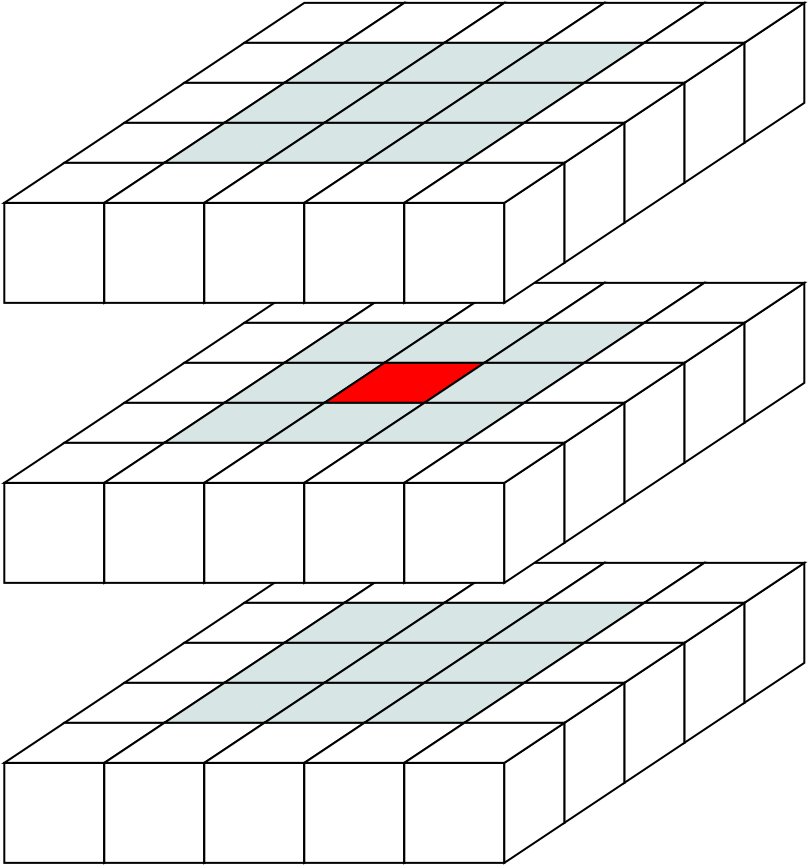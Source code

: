 <?xml version="1.0" encoding="UTF-8"?>
<dia:diagram xmlns:dia="http://www.lysator.liu.se/~alla/dia/">
  <dia:layer name="Sfondo" visible="true" active="true">
    <dia:object type="Standard - Box" version="0" id="O0">
      <dia:attribute name="obj_pos">
        <dia:point val="-55,-30"/>
      </dia:attribute>
      <dia:attribute name="obj_bb">
        <dia:rectangle val="-55.05,-30.05;-49.95,-24.95"/>
      </dia:attribute>
      <dia:attribute name="elem_corner">
        <dia:point val="-55,-30"/>
      </dia:attribute>
      <dia:attribute name="elem_width">
        <dia:real val="5"/>
      </dia:attribute>
      <dia:attribute name="elem_height">
        <dia:real val="5"/>
      </dia:attribute>
      <dia:attribute name="show_background">
        <dia:boolean val="true"/>
      </dia:attribute>
    </dia:object>
    <dia:object type="Standard - Polygon" version="0" id="O1">
      <dia:attribute name="obj_pos">
        <dia:point val="-50,-30"/>
      </dia:attribute>
      <dia:attribute name="obj_bb">
        <dia:rectangle val="-50.05,-32.093;-46.95,-24.907"/>
      </dia:attribute>
      <dia:attribute name="poly_points">
        <dia:point val="-50,-30"/>
        <dia:point val="-50,-25"/>
        <dia:point val="-47,-27"/>
        <dia:point val="-47,-32"/>
      </dia:attribute>
      <dia:attribute name="show_background">
        <dia:boolean val="true"/>
      </dia:attribute>
    </dia:object>
    <dia:object type="Standard - Polygon" version="0" id="O2">
      <dia:attribute name="obj_pos">
        <dia:point val="-52,-32"/>
      </dia:attribute>
      <dia:attribute name="obj_bb">
        <dia:rectangle val="-55.165,-32.05;-46.835,-29.95"/>
      </dia:attribute>
      <dia:attribute name="poly_points">
        <dia:point val="-52,-32"/>
        <dia:point val="-55,-30"/>
        <dia:point val="-50,-30"/>
        <dia:point val="-47,-32"/>
      </dia:attribute>
      <dia:attribute name="show_background">
        <dia:boolean val="true"/>
      </dia:attribute>
    </dia:object>
    <dia:object type="Standard - Box" version="0" id="O3">
      <dia:attribute name="obj_pos">
        <dia:point val="-50,-30"/>
      </dia:attribute>
      <dia:attribute name="obj_bb">
        <dia:rectangle val="-50.05,-30.05;-44.95,-24.95"/>
      </dia:attribute>
      <dia:attribute name="elem_corner">
        <dia:point val="-50,-30"/>
      </dia:attribute>
      <dia:attribute name="elem_width">
        <dia:real val="5"/>
      </dia:attribute>
      <dia:attribute name="elem_height">
        <dia:real val="5"/>
      </dia:attribute>
      <dia:attribute name="show_background">
        <dia:boolean val="true"/>
      </dia:attribute>
    </dia:object>
    <dia:object type="Standard - Polygon" version="0" id="O4">
      <dia:attribute name="obj_pos">
        <dia:point val="-45,-30"/>
      </dia:attribute>
      <dia:attribute name="obj_bb">
        <dia:rectangle val="-45.05,-32.093;-41.95,-24.907"/>
      </dia:attribute>
      <dia:attribute name="poly_points">
        <dia:point val="-45,-30"/>
        <dia:point val="-45,-25"/>
        <dia:point val="-42,-27"/>
        <dia:point val="-42,-32"/>
      </dia:attribute>
      <dia:attribute name="show_background">
        <dia:boolean val="true"/>
      </dia:attribute>
    </dia:object>
    <dia:object type="Standard - Polygon" version="0" id="O5">
      <dia:attribute name="obj_pos">
        <dia:point val="-47,-32"/>
      </dia:attribute>
      <dia:attribute name="obj_bb">
        <dia:rectangle val="-50.165,-32.05;-41.835,-29.95"/>
      </dia:attribute>
      <dia:attribute name="poly_points">
        <dia:point val="-47,-32"/>
        <dia:point val="-50,-30"/>
        <dia:point val="-45,-30"/>
        <dia:point val="-42,-32"/>
      </dia:attribute>
      <dia:attribute name="show_background">
        <dia:boolean val="true"/>
      </dia:attribute>
    </dia:object>
    <dia:object type="Standard - Box" version="0" id="O6">
      <dia:attribute name="obj_pos">
        <dia:point val="-45,-30"/>
      </dia:attribute>
      <dia:attribute name="obj_bb">
        <dia:rectangle val="-45.05,-30.05;-39.95,-24.95"/>
      </dia:attribute>
      <dia:attribute name="elem_corner">
        <dia:point val="-45,-30"/>
      </dia:attribute>
      <dia:attribute name="elem_width">
        <dia:real val="5"/>
      </dia:attribute>
      <dia:attribute name="elem_height">
        <dia:real val="5"/>
      </dia:attribute>
      <dia:attribute name="show_background">
        <dia:boolean val="true"/>
      </dia:attribute>
    </dia:object>
    <dia:object type="Standard - Polygon" version="0" id="O7">
      <dia:attribute name="obj_pos">
        <dia:point val="-40,-30"/>
      </dia:attribute>
      <dia:attribute name="obj_bb">
        <dia:rectangle val="-40.05,-32.093;-36.95,-24.907"/>
      </dia:attribute>
      <dia:attribute name="poly_points">
        <dia:point val="-40,-30"/>
        <dia:point val="-40,-25"/>
        <dia:point val="-37,-27"/>
        <dia:point val="-37,-32"/>
      </dia:attribute>
      <dia:attribute name="show_background">
        <dia:boolean val="true"/>
      </dia:attribute>
    </dia:object>
    <dia:object type="Standard - Polygon" version="0" id="O8">
      <dia:attribute name="obj_pos">
        <dia:point val="-42,-32"/>
      </dia:attribute>
      <dia:attribute name="obj_bb">
        <dia:rectangle val="-45.165,-32.05;-36.835,-29.95"/>
      </dia:attribute>
      <dia:attribute name="poly_points">
        <dia:point val="-42,-32"/>
        <dia:point val="-45,-30"/>
        <dia:point val="-40,-30"/>
        <dia:point val="-37,-32"/>
      </dia:attribute>
      <dia:attribute name="show_background">
        <dia:boolean val="true"/>
      </dia:attribute>
    </dia:object>
    <dia:object type="Standard - Box" version="0" id="O9">
      <dia:attribute name="obj_pos">
        <dia:point val="-40,-30"/>
      </dia:attribute>
      <dia:attribute name="obj_bb">
        <dia:rectangle val="-40.05,-30.05;-34.95,-24.95"/>
      </dia:attribute>
      <dia:attribute name="elem_corner">
        <dia:point val="-40,-30"/>
      </dia:attribute>
      <dia:attribute name="elem_width">
        <dia:real val="5"/>
      </dia:attribute>
      <dia:attribute name="elem_height">
        <dia:real val="5"/>
      </dia:attribute>
      <dia:attribute name="show_background">
        <dia:boolean val="true"/>
      </dia:attribute>
    </dia:object>
    <dia:object type="Standard - Polygon" version="0" id="O10">
      <dia:attribute name="obj_pos">
        <dia:point val="-35,-30"/>
      </dia:attribute>
      <dia:attribute name="obj_bb">
        <dia:rectangle val="-35.05,-32.093;-31.95,-24.907"/>
      </dia:attribute>
      <dia:attribute name="poly_points">
        <dia:point val="-35,-30"/>
        <dia:point val="-35,-25"/>
        <dia:point val="-32,-27"/>
        <dia:point val="-32,-32"/>
      </dia:attribute>
      <dia:attribute name="show_background">
        <dia:boolean val="true"/>
      </dia:attribute>
    </dia:object>
    <dia:object type="Standard - Polygon" version="0" id="O11">
      <dia:attribute name="obj_pos">
        <dia:point val="-37,-32"/>
      </dia:attribute>
      <dia:attribute name="obj_bb">
        <dia:rectangle val="-40.165,-32.05;-31.835,-29.95"/>
      </dia:attribute>
      <dia:attribute name="poly_points">
        <dia:point val="-37,-32"/>
        <dia:point val="-40,-30"/>
        <dia:point val="-35,-30"/>
        <dia:point val="-32,-32"/>
      </dia:attribute>
      <dia:attribute name="show_background">
        <dia:boolean val="true"/>
      </dia:attribute>
    </dia:object>
    <dia:object type="Standard - Box" version="0" id="O12">
      <dia:attribute name="obj_pos">
        <dia:point val="-35,-30"/>
      </dia:attribute>
      <dia:attribute name="obj_bb">
        <dia:rectangle val="-35.05,-30.05;-29.95,-24.95"/>
      </dia:attribute>
      <dia:attribute name="elem_corner">
        <dia:point val="-35,-30"/>
      </dia:attribute>
      <dia:attribute name="elem_width">
        <dia:real val="5"/>
      </dia:attribute>
      <dia:attribute name="elem_height">
        <dia:real val="5"/>
      </dia:attribute>
      <dia:attribute name="show_background">
        <dia:boolean val="true"/>
      </dia:attribute>
    </dia:object>
    <dia:object type="Standard - Polygon" version="0" id="O13">
      <dia:attribute name="obj_pos">
        <dia:point val="-30,-30"/>
      </dia:attribute>
      <dia:attribute name="obj_bb">
        <dia:rectangle val="-30.05,-32.093;-26.95,-24.907"/>
      </dia:attribute>
      <dia:attribute name="poly_points">
        <dia:point val="-30,-30"/>
        <dia:point val="-30,-25"/>
        <dia:point val="-27,-27"/>
        <dia:point val="-27,-32"/>
      </dia:attribute>
      <dia:attribute name="show_background">
        <dia:boolean val="true"/>
      </dia:attribute>
    </dia:object>
    <dia:object type="Standard - Polygon" version="0" id="O14">
      <dia:attribute name="obj_pos">
        <dia:point val="-32,-32"/>
      </dia:attribute>
      <dia:attribute name="obj_bb">
        <dia:rectangle val="-35.165,-32.05;-26.835,-29.95"/>
      </dia:attribute>
      <dia:attribute name="poly_points">
        <dia:point val="-32,-32"/>
        <dia:point val="-35,-30"/>
        <dia:point val="-30,-30"/>
        <dia:point val="-27,-32"/>
      </dia:attribute>
      <dia:attribute name="show_background">
        <dia:boolean val="true"/>
      </dia:attribute>
    </dia:object>
    <dia:object type="Standard - Box" version="0" id="O15">
      <dia:attribute name="obj_pos">
        <dia:point val="-58,-28"/>
      </dia:attribute>
      <dia:attribute name="obj_bb">
        <dia:rectangle val="-58.05,-28.05;-52.95,-22.95"/>
      </dia:attribute>
      <dia:attribute name="elem_corner">
        <dia:point val="-58,-28"/>
      </dia:attribute>
      <dia:attribute name="elem_width">
        <dia:real val="5"/>
      </dia:attribute>
      <dia:attribute name="elem_height">
        <dia:real val="5"/>
      </dia:attribute>
      <dia:attribute name="show_background">
        <dia:boolean val="true"/>
      </dia:attribute>
    </dia:object>
    <dia:object type="Standard - Polygon" version="0" id="O16">
      <dia:attribute name="obj_pos">
        <dia:point val="-53,-28"/>
      </dia:attribute>
      <dia:attribute name="obj_bb">
        <dia:rectangle val="-53.05,-30.093;-49.95,-22.907"/>
      </dia:attribute>
      <dia:attribute name="poly_points">
        <dia:point val="-53,-28"/>
        <dia:point val="-53,-23"/>
        <dia:point val="-50,-25"/>
        <dia:point val="-50,-30"/>
      </dia:attribute>
      <dia:attribute name="show_background">
        <dia:boolean val="true"/>
      </dia:attribute>
    </dia:object>
    <dia:object type="Standard - Polygon" version="0" id="O17">
      <dia:attribute name="obj_pos">
        <dia:point val="-55,-30"/>
      </dia:attribute>
      <dia:attribute name="obj_bb">
        <dia:rectangle val="-58.165,-30.05;-49.835,-27.95"/>
      </dia:attribute>
      <dia:attribute name="poly_points">
        <dia:point val="-55,-30"/>
        <dia:point val="-58,-28"/>
        <dia:point val="-53,-28"/>
        <dia:point val="-50,-30"/>
      </dia:attribute>
      <dia:attribute name="show_background">
        <dia:boolean val="true"/>
      </dia:attribute>
    </dia:object>
    <dia:object type="Standard - Box" version="0" id="O18">
      <dia:attribute name="obj_pos">
        <dia:point val="-53,-28"/>
      </dia:attribute>
      <dia:attribute name="obj_bb">
        <dia:rectangle val="-53.05,-28.05;-47.95,-22.95"/>
      </dia:attribute>
      <dia:attribute name="elem_corner">
        <dia:point val="-53,-28"/>
      </dia:attribute>
      <dia:attribute name="elem_width">
        <dia:real val="5"/>
      </dia:attribute>
      <dia:attribute name="elem_height">
        <dia:real val="5"/>
      </dia:attribute>
      <dia:attribute name="show_background">
        <dia:boolean val="true"/>
      </dia:attribute>
    </dia:object>
    <dia:object type="Standard - Polygon" version="0" id="O19">
      <dia:attribute name="obj_pos">
        <dia:point val="-48,-28"/>
      </dia:attribute>
      <dia:attribute name="obj_bb">
        <dia:rectangle val="-48.05,-30.093;-44.95,-22.907"/>
      </dia:attribute>
      <dia:attribute name="poly_points">
        <dia:point val="-48,-28"/>
        <dia:point val="-48,-23"/>
        <dia:point val="-45,-25"/>
        <dia:point val="-45,-30"/>
      </dia:attribute>
      <dia:attribute name="show_background">
        <dia:boolean val="true"/>
      </dia:attribute>
    </dia:object>
    <dia:object type="Standard - Polygon" version="0" id="O20">
      <dia:attribute name="obj_pos">
        <dia:point val="-50,-30"/>
      </dia:attribute>
      <dia:attribute name="obj_bb">
        <dia:rectangle val="-53.165,-30.05;-44.835,-27.95"/>
      </dia:attribute>
      <dia:attribute name="poly_points">
        <dia:point val="-50,-30"/>
        <dia:point val="-53,-28"/>
        <dia:point val="-48,-28"/>
        <dia:point val="-45,-30"/>
      </dia:attribute>
      <dia:attribute name="line_width">
        <dia:real val="0.1"/>
      </dia:attribute>
      <dia:attribute name="inner_color">
        <dia:color val="#d8e5e5"/>
      </dia:attribute>
      <dia:attribute name="show_background">
        <dia:boolean val="true"/>
      </dia:attribute>
    </dia:object>
    <dia:object type="Standard - Box" version="0" id="O21">
      <dia:attribute name="obj_pos">
        <dia:point val="-48,-28"/>
      </dia:attribute>
      <dia:attribute name="obj_bb">
        <dia:rectangle val="-48.05,-28.05;-42.95,-22.95"/>
      </dia:attribute>
      <dia:attribute name="elem_corner">
        <dia:point val="-48,-28"/>
      </dia:attribute>
      <dia:attribute name="elem_width">
        <dia:real val="5"/>
      </dia:attribute>
      <dia:attribute name="elem_height">
        <dia:real val="5"/>
      </dia:attribute>
      <dia:attribute name="show_background">
        <dia:boolean val="true"/>
      </dia:attribute>
    </dia:object>
    <dia:object type="Standard - Polygon" version="0" id="O22">
      <dia:attribute name="obj_pos">
        <dia:point val="-43,-28"/>
      </dia:attribute>
      <dia:attribute name="obj_bb">
        <dia:rectangle val="-43.05,-30.093;-39.95,-22.907"/>
      </dia:attribute>
      <dia:attribute name="poly_points">
        <dia:point val="-43,-28"/>
        <dia:point val="-43,-23"/>
        <dia:point val="-40,-25"/>
        <dia:point val="-40,-30"/>
      </dia:attribute>
      <dia:attribute name="show_background">
        <dia:boolean val="true"/>
      </dia:attribute>
    </dia:object>
    <dia:object type="Standard - Polygon" version="0" id="O23">
      <dia:attribute name="obj_pos">
        <dia:point val="-45,-30"/>
      </dia:attribute>
      <dia:attribute name="obj_bb">
        <dia:rectangle val="-48.165,-30.05;-39.835,-27.95"/>
      </dia:attribute>
      <dia:attribute name="poly_points">
        <dia:point val="-45,-30"/>
        <dia:point val="-48,-28"/>
        <dia:point val="-43,-28"/>
        <dia:point val="-40,-30"/>
      </dia:attribute>
      <dia:attribute name="line_width">
        <dia:real val="0.1"/>
      </dia:attribute>
      <dia:attribute name="inner_color">
        <dia:color val="#d8e5e5"/>
      </dia:attribute>
      <dia:attribute name="show_background">
        <dia:boolean val="true"/>
      </dia:attribute>
    </dia:object>
    <dia:object type="Standard - Box" version="0" id="O24">
      <dia:attribute name="obj_pos">
        <dia:point val="-43,-28"/>
      </dia:attribute>
      <dia:attribute name="obj_bb">
        <dia:rectangle val="-43.05,-28.05;-37.95,-22.95"/>
      </dia:attribute>
      <dia:attribute name="elem_corner">
        <dia:point val="-43,-28"/>
      </dia:attribute>
      <dia:attribute name="elem_width">
        <dia:real val="5"/>
      </dia:attribute>
      <dia:attribute name="elem_height">
        <dia:real val="5"/>
      </dia:attribute>
      <dia:attribute name="show_background">
        <dia:boolean val="true"/>
      </dia:attribute>
    </dia:object>
    <dia:object type="Standard - Polygon" version="0" id="O25">
      <dia:attribute name="obj_pos">
        <dia:point val="-38,-28"/>
      </dia:attribute>
      <dia:attribute name="obj_bb">
        <dia:rectangle val="-38.05,-30.093;-34.95,-22.907"/>
      </dia:attribute>
      <dia:attribute name="poly_points">
        <dia:point val="-38,-28"/>
        <dia:point val="-38,-23"/>
        <dia:point val="-35,-25"/>
        <dia:point val="-35,-30"/>
      </dia:attribute>
      <dia:attribute name="show_background">
        <dia:boolean val="true"/>
      </dia:attribute>
    </dia:object>
    <dia:object type="Standard - Polygon" version="0" id="O26">
      <dia:attribute name="obj_pos">
        <dia:point val="-40,-30"/>
      </dia:attribute>
      <dia:attribute name="obj_bb">
        <dia:rectangle val="-43.165,-30.05;-34.835,-27.95"/>
      </dia:attribute>
      <dia:attribute name="poly_points">
        <dia:point val="-40,-30"/>
        <dia:point val="-43,-28"/>
        <dia:point val="-38,-28"/>
        <dia:point val="-35,-30"/>
      </dia:attribute>
      <dia:attribute name="line_width">
        <dia:real val="0.1"/>
      </dia:attribute>
      <dia:attribute name="inner_color">
        <dia:color val="#d8e5e5"/>
      </dia:attribute>
      <dia:attribute name="show_background">
        <dia:boolean val="true"/>
      </dia:attribute>
    </dia:object>
    <dia:object type="Standard - Box" version="0" id="O27">
      <dia:attribute name="obj_pos">
        <dia:point val="-38,-28"/>
      </dia:attribute>
      <dia:attribute name="obj_bb">
        <dia:rectangle val="-38.05,-28.05;-32.95,-22.95"/>
      </dia:attribute>
      <dia:attribute name="elem_corner">
        <dia:point val="-38,-28"/>
      </dia:attribute>
      <dia:attribute name="elem_width">
        <dia:real val="5"/>
      </dia:attribute>
      <dia:attribute name="elem_height">
        <dia:real val="5"/>
      </dia:attribute>
      <dia:attribute name="show_background">
        <dia:boolean val="true"/>
      </dia:attribute>
    </dia:object>
    <dia:object type="Standard - Polygon" version="0" id="O28">
      <dia:attribute name="obj_pos">
        <dia:point val="-33,-28"/>
      </dia:attribute>
      <dia:attribute name="obj_bb">
        <dia:rectangle val="-33.05,-30.093;-29.95,-22.907"/>
      </dia:attribute>
      <dia:attribute name="poly_points">
        <dia:point val="-33,-28"/>
        <dia:point val="-33,-23"/>
        <dia:point val="-30,-25"/>
        <dia:point val="-30,-30"/>
      </dia:attribute>
      <dia:attribute name="show_background">
        <dia:boolean val="true"/>
      </dia:attribute>
    </dia:object>
    <dia:object type="Standard - Polygon" version="0" id="O29">
      <dia:attribute name="obj_pos">
        <dia:point val="-35,-30"/>
      </dia:attribute>
      <dia:attribute name="obj_bb">
        <dia:rectangle val="-38.165,-30.05;-29.835,-27.95"/>
      </dia:attribute>
      <dia:attribute name="poly_points">
        <dia:point val="-35,-30"/>
        <dia:point val="-38,-28"/>
        <dia:point val="-33,-28"/>
        <dia:point val="-30,-30"/>
      </dia:attribute>
      <dia:attribute name="show_background">
        <dia:boolean val="true"/>
      </dia:attribute>
    </dia:object>
    <dia:object type="Standard - Box" version="0" id="O30">
      <dia:attribute name="obj_pos">
        <dia:point val="-61,-26"/>
      </dia:attribute>
      <dia:attribute name="obj_bb">
        <dia:rectangle val="-61.05,-26.05;-55.95,-20.95"/>
      </dia:attribute>
      <dia:attribute name="elem_corner">
        <dia:point val="-61,-26"/>
      </dia:attribute>
      <dia:attribute name="elem_width">
        <dia:real val="5"/>
      </dia:attribute>
      <dia:attribute name="elem_height">
        <dia:real val="5"/>
      </dia:attribute>
      <dia:attribute name="show_background">
        <dia:boolean val="true"/>
      </dia:attribute>
    </dia:object>
    <dia:object type="Standard - Polygon" version="0" id="O31">
      <dia:attribute name="obj_pos">
        <dia:point val="-56,-26"/>
      </dia:attribute>
      <dia:attribute name="obj_bb">
        <dia:rectangle val="-56.05,-28.093;-52.95,-20.907"/>
      </dia:attribute>
      <dia:attribute name="poly_points">
        <dia:point val="-56,-26"/>
        <dia:point val="-56,-21"/>
        <dia:point val="-53,-23"/>
        <dia:point val="-53,-28"/>
      </dia:attribute>
      <dia:attribute name="show_background">
        <dia:boolean val="true"/>
      </dia:attribute>
    </dia:object>
    <dia:object type="Standard - Polygon" version="0" id="O32">
      <dia:attribute name="obj_pos">
        <dia:point val="-58,-28"/>
      </dia:attribute>
      <dia:attribute name="obj_bb">
        <dia:rectangle val="-61.165,-28.05;-52.835,-25.95"/>
      </dia:attribute>
      <dia:attribute name="poly_points">
        <dia:point val="-58,-28"/>
        <dia:point val="-61,-26"/>
        <dia:point val="-56,-26"/>
        <dia:point val="-53,-28"/>
      </dia:attribute>
      <dia:attribute name="show_background">
        <dia:boolean val="true"/>
      </dia:attribute>
    </dia:object>
    <dia:object type="Standard - Box" version="0" id="O33">
      <dia:attribute name="obj_pos">
        <dia:point val="-56,-26"/>
      </dia:attribute>
      <dia:attribute name="obj_bb">
        <dia:rectangle val="-56.05,-26.05;-50.95,-20.95"/>
      </dia:attribute>
      <dia:attribute name="elem_corner">
        <dia:point val="-56,-26"/>
      </dia:attribute>
      <dia:attribute name="elem_width">
        <dia:real val="5"/>
      </dia:attribute>
      <dia:attribute name="elem_height">
        <dia:real val="5"/>
      </dia:attribute>
      <dia:attribute name="show_background">
        <dia:boolean val="true"/>
      </dia:attribute>
    </dia:object>
    <dia:object type="Standard - Polygon" version="0" id="O34">
      <dia:attribute name="obj_pos">
        <dia:point val="-51,-26"/>
      </dia:attribute>
      <dia:attribute name="obj_bb">
        <dia:rectangle val="-51.05,-28.093;-47.95,-20.907"/>
      </dia:attribute>
      <dia:attribute name="poly_points">
        <dia:point val="-51,-26"/>
        <dia:point val="-51,-21"/>
        <dia:point val="-48,-23"/>
        <dia:point val="-48,-28"/>
      </dia:attribute>
      <dia:attribute name="show_background">
        <dia:boolean val="true"/>
      </dia:attribute>
    </dia:object>
    <dia:object type="Standard - Polygon" version="0" id="O35">
      <dia:attribute name="obj_pos">
        <dia:point val="-53,-28"/>
      </dia:attribute>
      <dia:attribute name="obj_bb">
        <dia:rectangle val="-56.165,-28.05;-47.835,-25.95"/>
      </dia:attribute>
      <dia:attribute name="poly_points">
        <dia:point val="-53,-28"/>
        <dia:point val="-56,-26"/>
        <dia:point val="-51,-26"/>
        <dia:point val="-48,-28"/>
      </dia:attribute>
      <dia:attribute name="line_width">
        <dia:real val="0.1"/>
      </dia:attribute>
      <dia:attribute name="inner_color">
        <dia:color val="#d8e5e5"/>
      </dia:attribute>
      <dia:attribute name="show_background">
        <dia:boolean val="true"/>
      </dia:attribute>
    </dia:object>
    <dia:object type="Standard - Box" version="0" id="O36">
      <dia:attribute name="obj_pos">
        <dia:point val="-51,-26"/>
      </dia:attribute>
      <dia:attribute name="obj_bb">
        <dia:rectangle val="-51.05,-26.05;-45.95,-20.95"/>
      </dia:attribute>
      <dia:attribute name="elem_corner">
        <dia:point val="-51,-26"/>
      </dia:attribute>
      <dia:attribute name="elem_width">
        <dia:real val="5"/>
      </dia:attribute>
      <dia:attribute name="elem_height">
        <dia:real val="5"/>
      </dia:attribute>
      <dia:attribute name="show_background">
        <dia:boolean val="true"/>
      </dia:attribute>
    </dia:object>
    <dia:object type="Standard - Polygon" version="0" id="O37">
      <dia:attribute name="obj_pos">
        <dia:point val="-46,-26"/>
      </dia:attribute>
      <dia:attribute name="obj_bb">
        <dia:rectangle val="-46.05,-28.093;-42.95,-20.907"/>
      </dia:attribute>
      <dia:attribute name="poly_points">
        <dia:point val="-46,-26"/>
        <dia:point val="-46,-21"/>
        <dia:point val="-43,-23"/>
        <dia:point val="-43,-28"/>
      </dia:attribute>
      <dia:attribute name="show_background">
        <dia:boolean val="true"/>
      </dia:attribute>
    </dia:object>
    <dia:object type="Standard - Polygon" version="0" id="O38">
      <dia:attribute name="obj_pos">
        <dia:point val="-48,-28"/>
      </dia:attribute>
      <dia:attribute name="obj_bb">
        <dia:rectangle val="-51.165,-28.05;-42.835,-25.95"/>
      </dia:attribute>
      <dia:attribute name="poly_points">
        <dia:point val="-48,-28"/>
        <dia:point val="-51,-26"/>
        <dia:point val="-46,-26"/>
        <dia:point val="-43,-28"/>
      </dia:attribute>
      <dia:attribute name="line_width">
        <dia:real val="0.1"/>
      </dia:attribute>
      <dia:attribute name="inner_color">
        <dia:color val="#d8e5e5"/>
      </dia:attribute>
      <dia:attribute name="show_background">
        <dia:boolean val="true"/>
      </dia:attribute>
    </dia:object>
    <dia:object type="Standard - Box" version="0" id="O39">
      <dia:attribute name="obj_pos">
        <dia:point val="-46,-26"/>
      </dia:attribute>
      <dia:attribute name="obj_bb">
        <dia:rectangle val="-46.05,-26.05;-40.95,-20.95"/>
      </dia:attribute>
      <dia:attribute name="elem_corner">
        <dia:point val="-46,-26"/>
      </dia:attribute>
      <dia:attribute name="elem_width">
        <dia:real val="5"/>
      </dia:attribute>
      <dia:attribute name="elem_height">
        <dia:real val="5"/>
      </dia:attribute>
      <dia:attribute name="show_background">
        <dia:boolean val="true"/>
      </dia:attribute>
    </dia:object>
    <dia:object type="Standard - Polygon" version="0" id="O40">
      <dia:attribute name="obj_pos">
        <dia:point val="-41,-26"/>
      </dia:attribute>
      <dia:attribute name="obj_bb">
        <dia:rectangle val="-41.05,-28.093;-37.95,-20.907"/>
      </dia:attribute>
      <dia:attribute name="poly_points">
        <dia:point val="-41,-26"/>
        <dia:point val="-41,-21"/>
        <dia:point val="-38,-23"/>
        <dia:point val="-38,-28"/>
      </dia:attribute>
      <dia:attribute name="show_background">
        <dia:boolean val="true"/>
      </dia:attribute>
    </dia:object>
    <dia:object type="Standard - Polygon" version="0" id="O41">
      <dia:attribute name="obj_pos">
        <dia:point val="-43,-28"/>
      </dia:attribute>
      <dia:attribute name="obj_bb">
        <dia:rectangle val="-46.165,-28.05;-37.835,-25.95"/>
      </dia:attribute>
      <dia:attribute name="poly_points">
        <dia:point val="-43,-28"/>
        <dia:point val="-46,-26"/>
        <dia:point val="-41,-26"/>
        <dia:point val="-38,-28"/>
      </dia:attribute>
      <dia:attribute name="line_width">
        <dia:real val="0.1"/>
      </dia:attribute>
      <dia:attribute name="inner_color">
        <dia:color val="#d8e5e5"/>
      </dia:attribute>
      <dia:attribute name="show_background">
        <dia:boolean val="true"/>
      </dia:attribute>
    </dia:object>
    <dia:object type="Standard - Box" version="0" id="O42">
      <dia:attribute name="obj_pos">
        <dia:point val="-41,-26"/>
      </dia:attribute>
      <dia:attribute name="obj_bb">
        <dia:rectangle val="-41.05,-26.05;-35.95,-20.95"/>
      </dia:attribute>
      <dia:attribute name="elem_corner">
        <dia:point val="-41,-26"/>
      </dia:attribute>
      <dia:attribute name="elem_width">
        <dia:real val="5"/>
      </dia:attribute>
      <dia:attribute name="elem_height">
        <dia:real val="5"/>
      </dia:attribute>
      <dia:attribute name="show_background">
        <dia:boolean val="true"/>
      </dia:attribute>
    </dia:object>
    <dia:object type="Standard - Polygon" version="0" id="O43">
      <dia:attribute name="obj_pos">
        <dia:point val="-36,-26"/>
      </dia:attribute>
      <dia:attribute name="obj_bb">
        <dia:rectangle val="-36.05,-28.093;-32.95,-20.907"/>
      </dia:attribute>
      <dia:attribute name="poly_points">
        <dia:point val="-36,-26"/>
        <dia:point val="-36,-21"/>
        <dia:point val="-33,-23"/>
        <dia:point val="-33,-28"/>
      </dia:attribute>
      <dia:attribute name="show_background">
        <dia:boolean val="true"/>
      </dia:attribute>
    </dia:object>
    <dia:object type="Standard - Polygon" version="0" id="O44">
      <dia:attribute name="obj_pos">
        <dia:point val="-38,-28"/>
      </dia:attribute>
      <dia:attribute name="obj_bb">
        <dia:rectangle val="-41.165,-28.05;-32.835,-25.95"/>
      </dia:attribute>
      <dia:attribute name="poly_points">
        <dia:point val="-38,-28"/>
        <dia:point val="-41,-26"/>
        <dia:point val="-36,-26"/>
        <dia:point val="-33,-28"/>
      </dia:attribute>
      <dia:attribute name="show_background">
        <dia:boolean val="true"/>
      </dia:attribute>
    </dia:object>
    <dia:object type="Standard - Box" version="0" id="O45">
      <dia:attribute name="obj_pos">
        <dia:point val="-64,-24"/>
      </dia:attribute>
      <dia:attribute name="obj_bb">
        <dia:rectangle val="-64.05,-24.05;-58.95,-18.95"/>
      </dia:attribute>
      <dia:attribute name="elem_corner">
        <dia:point val="-64,-24"/>
      </dia:attribute>
      <dia:attribute name="elem_width">
        <dia:real val="5"/>
      </dia:attribute>
      <dia:attribute name="elem_height">
        <dia:real val="5"/>
      </dia:attribute>
      <dia:attribute name="show_background">
        <dia:boolean val="true"/>
      </dia:attribute>
    </dia:object>
    <dia:object type="Standard - Polygon" version="0" id="O46">
      <dia:attribute name="obj_pos">
        <dia:point val="-59,-24"/>
      </dia:attribute>
      <dia:attribute name="obj_bb">
        <dia:rectangle val="-59.05,-26.093;-55.95,-18.907"/>
      </dia:attribute>
      <dia:attribute name="poly_points">
        <dia:point val="-59,-24"/>
        <dia:point val="-59,-19"/>
        <dia:point val="-56,-21"/>
        <dia:point val="-56,-26"/>
      </dia:attribute>
      <dia:attribute name="show_background">
        <dia:boolean val="true"/>
      </dia:attribute>
    </dia:object>
    <dia:object type="Standard - Polygon" version="0" id="O47">
      <dia:attribute name="obj_pos">
        <dia:point val="-61,-26"/>
      </dia:attribute>
      <dia:attribute name="obj_bb">
        <dia:rectangle val="-64.165,-26.05;-55.835,-23.95"/>
      </dia:attribute>
      <dia:attribute name="poly_points">
        <dia:point val="-61,-26"/>
        <dia:point val="-64,-24"/>
        <dia:point val="-59,-24"/>
        <dia:point val="-56,-26"/>
      </dia:attribute>
      <dia:attribute name="show_background">
        <dia:boolean val="true"/>
      </dia:attribute>
    </dia:object>
    <dia:object type="Standard - Box" version="0" id="O48">
      <dia:attribute name="obj_pos">
        <dia:point val="-59,-24"/>
      </dia:attribute>
      <dia:attribute name="obj_bb">
        <dia:rectangle val="-59.05,-24.05;-53.95,-18.95"/>
      </dia:attribute>
      <dia:attribute name="elem_corner">
        <dia:point val="-59,-24"/>
      </dia:attribute>
      <dia:attribute name="elem_width">
        <dia:real val="5"/>
      </dia:attribute>
      <dia:attribute name="elem_height">
        <dia:real val="5"/>
      </dia:attribute>
      <dia:attribute name="show_background">
        <dia:boolean val="true"/>
      </dia:attribute>
    </dia:object>
    <dia:object type="Standard - Polygon" version="0" id="O49">
      <dia:attribute name="obj_pos">
        <dia:point val="-54,-24"/>
      </dia:attribute>
      <dia:attribute name="obj_bb">
        <dia:rectangle val="-54.05,-26.093;-50.95,-18.907"/>
      </dia:attribute>
      <dia:attribute name="poly_points">
        <dia:point val="-54,-24"/>
        <dia:point val="-54,-19"/>
        <dia:point val="-51,-21"/>
        <dia:point val="-51,-26"/>
      </dia:attribute>
      <dia:attribute name="show_background">
        <dia:boolean val="true"/>
      </dia:attribute>
    </dia:object>
    <dia:object type="Standard - Polygon" version="0" id="O50">
      <dia:attribute name="obj_pos">
        <dia:point val="-56,-26"/>
      </dia:attribute>
      <dia:attribute name="obj_bb">
        <dia:rectangle val="-59.165,-26.05;-50.835,-23.95"/>
      </dia:attribute>
      <dia:attribute name="poly_points">
        <dia:point val="-56,-26"/>
        <dia:point val="-59,-24"/>
        <dia:point val="-54,-24"/>
        <dia:point val="-51,-26"/>
      </dia:attribute>
      <dia:attribute name="line_width">
        <dia:real val="0.1"/>
      </dia:attribute>
      <dia:attribute name="inner_color">
        <dia:color val="#d8e5e5"/>
      </dia:attribute>
      <dia:attribute name="show_background">
        <dia:boolean val="true"/>
      </dia:attribute>
    </dia:object>
    <dia:object type="Standard - Box" version="0" id="O51">
      <dia:attribute name="obj_pos">
        <dia:point val="-54,-24"/>
      </dia:attribute>
      <dia:attribute name="obj_bb">
        <dia:rectangle val="-54.05,-24.05;-48.95,-18.95"/>
      </dia:attribute>
      <dia:attribute name="elem_corner">
        <dia:point val="-54,-24"/>
      </dia:attribute>
      <dia:attribute name="elem_width">
        <dia:real val="5"/>
      </dia:attribute>
      <dia:attribute name="elem_height">
        <dia:real val="5"/>
      </dia:attribute>
      <dia:attribute name="show_background">
        <dia:boolean val="true"/>
      </dia:attribute>
    </dia:object>
    <dia:object type="Standard - Polygon" version="0" id="O52">
      <dia:attribute name="obj_pos">
        <dia:point val="-49,-24"/>
      </dia:attribute>
      <dia:attribute name="obj_bb">
        <dia:rectangle val="-49.05,-26.093;-45.95,-18.907"/>
      </dia:attribute>
      <dia:attribute name="poly_points">
        <dia:point val="-49,-24"/>
        <dia:point val="-49,-19"/>
        <dia:point val="-46,-21"/>
        <dia:point val="-46,-26"/>
      </dia:attribute>
      <dia:attribute name="show_background">
        <dia:boolean val="true"/>
      </dia:attribute>
    </dia:object>
    <dia:object type="Standard - Polygon" version="0" id="O53">
      <dia:attribute name="obj_pos">
        <dia:point val="-51,-26"/>
      </dia:attribute>
      <dia:attribute name="obj_bb">
        <dia:rectangle val="-54.165,-26.05;-45.835,-23.95"/>
      </dia:attribute>
      <dia:attribute name="poly_points">
        <dia:point val="-51,-26"/>
        <dia:point val="-54,-24"/>
        <dia:point val="-49,-24"/>
        <dia:point val="-46,-26"/>
      </dia:attribute>
      <dia:attribute name="line_width">
        <dia:real val="0.1"/>
      </dia:attribute>
      <dia:attribute name="inner_color">
        <dia:color val="#d8e5e5"/>
      </dia:attribute>
      <dia:attribute name="show_background">
        <dia:boolean val="true"/>
      </dia:attribute>
    </dia:object>
    <dia:object type="Standard - Box" version="0" id="O54">
      <dia:attribute name="obj_pos">
        <dia:point val="-49,-24"/>
      </dia:attribute>
      <dia:attribute name="obj_bb">
        <dia:rectangle val="-49.05,-24.05;-43.95,-18.95"/>
      </dia:attribute>
      <dia:attribute name="elem_corner">
        <dia:point val="-49,-24"/>
      </dia:attribute>
      <dia:attribute name="elem_width">
        <dia:real val="5"/>
      </dia:attribute>
      <dia:attribute name="elem_height">
        <dia:real val="5"/>
      </dia:attribute>
      <dia:attribute name="show_background">
        <dia:boolean val="true"/>
      </dia:attribute>
    </dia:object>
    <dia:object type="Standard - Polygon" version="0" id="O55">
      <dia:attribute name="obj_pos">
        <dia:point val="-44,-24"/>
      </dia:attribute>
      <dia:attribute name="obj_bb">
        <dia:rectangle val="-44.05,-26.093;-40.95,-18.907"/>
      </dia:attribute>
      <dia:attribute name="poly_points">
        <dia:point val="-44,-24"/>
        <dia:point val="-44,-19"/>
        <dia:point val="-41,-21"/>
        <dia:point val="-41,-26"/>
      </dia:attribute>
      <dia:attribute name="show_background">
        <dia:boolean val="true"/>
      </dia:attribute>
    </dia:object>
    <dia:object type="Standard - Polygon" version="0" id="O56">
      <dia:attribute name="obj_pos">
        <dia:point val="-46,-26"/>
      </dia:attribute>
      <dia:attribute name="obj_bb">
        <dia:rectangle val="-49.165,-26.05;-40.835,-23.95"/>
      </dia:attribute>
      <dia:attribute name="poly_points">
        <dia:point val="-46,-26"/>
        <dia:point val="-49,-24"/>
        <dia:point val="-44,-24"/>
        <dia:point val="-41,-26"/>
      </dia:attribute>
      <dia:attribute name="line_width">
        <dia:real val="0.1"/>
      </dia:attribute>
      <dia:attribute name="inner_color">
        <dia:color val="#d8e5e5"/>
      </dia:attribute>
      <dia:attribute name="show_background">
        <dia:boolean val="true"/>
      </dia:attribute>
    </dia:object>
    <dia:object type="Standard - Box" version="0" id="O57">
      <dia:attribute name="obj_pos">
        <dia:point val="-44,-24"/>
      </dia:attribute>
      <dia:attribute name="obj_bb">
        <dia:rectangle val="-44.05,-24.05;-38.95,-18.95"/>
      </dia:attribute>
      <dia:attribute name="elem_corner">
        <dia:point val="-44,-24"/>
      </dia:attribute>
      <dia:attribute name="elem_width">
        <dia:real val="5"/>
      </dia:attribute>
      <dia:attribute name="elem_height">
        <dia:real val="5"/>
      </dia:attribute>
      <dia:attribute name="show_background">
        <dia:boolean val="true"/>
      </dia:attribute>
    </dia:object>
    <dia:object type="Standard - Polygon" version="0" id="O58">
      <dia:attribute name="obj_pos">
        <dia:point val="-39,-24"/>
      </dia:attribute>
      <dia:attribute name="obj_bb">
        <dia:rectangle val="-39.05,-26.093;-35.95,-18.907"/>
      </dia:attribute>
      <dia:attribute name="poly_points">
        <dia:point val="-39,-24"/>
        <dia:point val="-39,-19"/>
        <dia:point val="-36,-21"/>
        <dia:point val="-36,-26"/>
      </dia:attribute>
      <dia:attribute name="show_background">
        <dia:boolean val="true"/>
      </dia:attribute>
    </dia:object>
    <dia:object type="Standard - Polygon" version="0" id="O59">
      <dia:attribute name="obj_pos">
        <dia:point val="-41,-26"/>
      </dia:attribute>
      <dia:attribute name="obj_bb">
        <dia:rectangle val="-44.165,-26.05;-35.835,-23.95"/>
      </dia:attribute>
      <dia:attribute name="poly_points">
        <dia:point val="-41,-26"/>
        <dia:point val="-44,-24"/>
        <dia:point val="-39,-24"/>
        <dia:point val="-36,-26"/>
      </dia:attribute>
      <dia:attribute name="show_background">
        <dia:boolean val="true"/>
      </dia:attribute>
    </dia:object>
    <dia:object type="Standard - Box" version="0" id="O60">
      <dia:attribute name="obj_pos">
        <dia:point val="-67,-22"/>
      </dia:attribute>
      <dia:attribute name="obj_bb">
        <dia:rectangle val="-67.05,-22.05;-61.95,-16.95"/>
      </dia:attribute>
      <dia:attribute name="elem_corner">
        <dia:point val="-67,-22"/>
      </dia:attribute>
      <dia:attribute name="elem_width">
        <dia:real val="5"/>
      </dia:attribute>
      <dia:attribute name="elem_height">
        <dia:real val="5"/>
      </dia:attribute>
      <dia:attribute name="show_background">
        <dia:boolean val="true"/>
      </dia:attribute>
    </dia:object>
    <dia:object type="Standard - Polygon" version="0" id="O61">
      <dia:attribute name="obj_pos">
        <dia:point val="-62,-22"/>
      </dia:attribute>
      <dia:attribute name="obj_bb">
        <dia:rectangle val="-62.05,-24.093;-58.95,-16.907"/>
      </dia:attribute>
      <dia:attribute name="poly_points">
        <dia:point val="-62,-22"/>
        <dia:point val="-62,-17"/>
        <dia:point val="-59,-19"/>
        <dia:point val="-59,-24"/>
      </dia:attribute>
      <dia:attribute name="show_background">
        <dia:boolean val="true"/>
      </dia:attribute>
    </dia:object>
    <dia:object type="Standard - Polygon" version="0" id="O62">
      <dia:attribute name="obj_pos">
        <dia:point val="-64,-24"/>
      </dia:attribute>
      <dia:attribute name="obj_bb">
        <dia:rectangle val="-67.165,-24.05;-58.835,-21.95"/>
      </dia:attribute>
      <dia:attribute name="poly_points">
        <dia:point val="-64,-24"/>
        <dia:point val="-67,-22"/>
        <dia:point val="-62,-22"/>
        <dia:point val="-59,-24"/>
      </dia:attribute>
      <dia:attribute name="show_background">
        <dia:boolean val="true"/>
      </dia:attribute>
    </dia:object>
    <dia:object type="Standard - Box" version="0" id="O63">
      <dia:attribute name="obj_pos">
        <dia:point val="-62,-22"/>
      </dia:attribute>
      <dia:attribute name="obj_bb">
        <dia:rectangle val="-62.05,-22.05;-56.95,-16.95"/>
      </dia:attribute>
      <dia:attribute name="elem_corner">
        <dia:point val="-62,-22"/>
      </dia:attribute>
      <dia:attribute name="elem_width">
        <dia:real val="5"/>
      </dia:attribute>
      <dia:attribute name="elem_height">
        <dia:real val="5"/>
      </dia:attribute>
      <dia:attribute name="show_background">
        <dia:boolean val="true"/>
      </dia:attribute>
    </dia:object>
    <dia:object type="Standard - Polygon" version="0" id="O64">
      <dia:attribute name="obj_pos">
        <dia:point val="-57,-22"/>
      </dia:attribute>
      <dia:attribute name="obj_bb">
        <dia:rectangle val="-57.05,-24.093;-53.95,-16.907"/>
      </dia:attribute>
      <dia:attribute name="poly_points">
        <dia:point val="-57,-22"/>
        <dia:point val="-57,-17"/>
        <dia:point val="-54,-19"/>
        <dia:point val="-54,-24"/>
      </dia:attribute>
      <dia:attribute name="show_background">
        <dia:boolean val="true"/>
      </dia:attribute>
    </dia:object>
    <dia:object type="Standard - Polygon" version="0" id="O65">
      <dia:attribute name="obj_pos">
        <dia:point val="-59,-24"/>
      </dia:attribute>
      <dia:attribute name="obj_bb">
        <dia:rectangle val="-62.165,-24.05;-53.835,-21.95"/>
      </dia:attribute>
      <dia:attribute name="poly_points">
        <dia:point val="-59,-24"/>
        <dia:point val="-62,-22"/>
        <dia:point val="-57,-22"/>
        <dia:point val="-54,-24"/>
      </dia:attribute>
      <dia:attribute name="show_background">
        <dia:boolean val="true"/>
      </dia:attribute>
    </dia:object>
    <dia:object type="Standard - Box" version="0" id="O66">
      <dia:attribute name="obj_pos">
        <dia:point val="-57,-22"/>
      </dia:attribute>
      <dia:attribute name="obj_bb">
        <dia:rectangle val="-57.05,-22.05;-51.95,-16.95"/>
      </dia:attribute>
      <dia:attribute name="elem_corner">
        <dia:point val="-57,-22"/>
      </dia:attribute>
      <dia:attribute name="elem_width">
        <dia:real val="5"/>
      </dia:attribute>
      <dia:attribute name="elem_height">
        <dia:real val="5"/>
      </dia:attribute>
      <dia:attribute name="show_background">
        <dia:boolean val="true"/>
      </dia:attribute>
    </dia:object>
    <dia:object type="Standard - Polygon" version="0" id="O67">
      <dia:attribute name="obj_pos">
        <dia:point val="-52,-22"/>
      </dia:attribute>
      <dia:attribute name="obj_bb">
        <dia:rectangle val="-52.05,-24.093;-48.95,-16.907"/>
      </dia:attribute>
      <dia:attribute name="poly_points">
        <dia:point val="-52,-22"/>
        <dia:point val="-52,-17"/>
        <dia:point val="-49,-19"/>
        <dia:point val="-49,-24"/>
      </dia:attribute>
      <dia:attribute name="show_background">
        <dia:boolean val="true"/>
      </dia:attribute>
    </dia:object>
    <dia:object type="Standard - Polygon" version="0" id="O68">
      <dia:attribute name="obj_pos">
        <dia:point val="-54,-24"/>
      </dia:attribute>
      <dia:attribute name="obj_bb">
        <dia:rectangle val="-57.165,-24.05;-48.835,-21.95"/>
      </dia:attribute>
      <dia:attribute name="poly_points">
        <dia:point val="-54,-24"/>
        <dia:point val="-57,-22"/>
        <dia:point val="-52,-22"/>
        <dia:point val="-49,-24"/>
      </dia:attribute>
      <dia:attribute name="show_background">
        <dia:boolean val="true"/>
      </dia:attribute>
    </dia:object>
    <dia:object type="Standard - Box" version="0" id="O69">
      <dia:attribute name="obj_pos">
        <dia:point val="-52,-22"/>
      </dia:attribute>
      <dia:attribute name="obj_bb">
        <dia:rectangle val="-52.05,-22.05;-46.95,-16.95"/>
      </dia:attribute>
      <dia:attribute name="elem_corner">
        <dia:point val="-52,-22"/>
      </dia:attribute>
      <dia:attribute name="elem_width">
        <dia:real val="5"/>
      </dia:attribute>
      <dia:attribute name="elem_height">
        <dia:real val="5"/>
      </dia:attribute>
      <dia:attribute name="show_background">
        <dia:boolean val="true"/>
      </dia:attribute>
    </dia:object>
    <dia:object type="Standard - Polygon" version="0" id="O70">
      <dia:attribute name="obj_pos">
        <dia:point val="-47,-22"/>
      </dia:attribute>
      <dia:attribute name="obj_bb">
        <dia:rectangle val="-47.05,-24.093;-43.95,-16.907"/>
      </dia:attribute>
      <dia:attribute name="poly_points">
        <dia:point val="-47,-22"/>
        <dia:point val="-47,-17"/>
        <dia:point val="-44,-19"/>
        <dia:point val="-44,-24"/>
      </dia:attribute>
      <dia:attribute name="show_background">
        <dia:boolean val="true"/>
      </dia:attribute>
    </dia:object>
    <dia:object type="Standard - Polygon" version="0" id="O71">
      <dia:attribute name="obj_pos">
        <dia:point val="-49,-24"/>
      </dia:attribute>
      <dia:attribute name="obj_bb">
        <dia:rectangle val="-52.165,-24.05;-43.835,-21.95"/>
      </dia:attribute>
      <dia:attribute name="poly_points">
        <dia:point val="-49,-24"/>
        <dia:point val="-52,-22"/>
        <dia:point val="-47,-22"/>
        <dia:point val="-44,-24"/>
      </dia:attribute>
      <dia:attribute name="show_background">
        <dia:boolean val="true"/>
      </dia:attribute>
    </dia:object>
    <dia:object type="Standard - Box" version="0" id="O72">
      <dia:attribute name="obj_pos">
        <dia:point val="-47,-22"/>
      </dia:attribute>
      <dia:attribute name="obj_bb">
        <dia:rectangle val="-47.05,-22.05;-41.95,-16.95"/>
      </dia:attribute>
      <dia:attribute name="elem_corner">
        <dia:point val="-47,-22"/>
      </dia:attribute>
      <dia:attribute name="elem_width">
        <dia:real val="5"/>
      </dia:attribute>
      <dia:attribute name="elem_height">
        <dia:real val="5"/>
      </dia:attribute>
      <dia:attribute name="show_background">
        <dia:boolean val="true"/>
      </dia:attribute>
    </dia:object>
    <dia:object type="Standard - Polygon" version="0" id="O73">
      <dia:attribute name="obj_pos">
        <dia:point val="-42,-22"/>
      </dia:attribute>
      <dia:attribute name="obj_bb">
        <dia:rectangle val="-42.05,-24.093;-38.95,-16.907"/>
      </dia:attribute>
      <dia:attribute name="poly_points">
        <dia:point val="-42,-22"/>
        <dia:point val="-42,-17"/>
        <dia:point val="-39,-19"/>
        <dia:point val="-39,-24"/>
      </dia:attribute>
      <dia:attribute name="show_background">
        <dia:boolean val="true"/>
      </dia:attribute>
    </dia:object>
    <dia:object type="Standard - Polygon" version="0" id="O74">
      <dia:attribute name="obj_pos">
        <dia:point val="-44,-24"/>
      </dia:attribute>
      <dia:attribute name="obj_bb">
        <dia:rectangle val="-47.165,-24.05;-38.835,-21.95"/>
      </dia:attribute>
      <dia:attribute name="poly_points">
        <dia:point val="-44,-24"/>
        <dia:point val="-47,-22"/>
        <dia:point val="-42,-22"/>
        <dia:point val="-39,-24"/>
      </dia:attribute>
      <dia:attribute name="show_background">
        <dia:boolean val="true"/>
      </dia:attribute>
    </dia:object>
    <dia:object type="Standard - Box" version="0" id="O75">
      <dia:attribute name="obj_pos">
        <dia:point val="-55,-44"/>
      </dia:attribute>
      <dia:attribute name="obj_bb">
        <dia:rectangle val="-55.05,-44.05;-49.95,-38.95"/>
      </dia:attribute>
      <dia:attribute name="elem_corner">
        <dia:point val="-55,-44"/>
      </dia:attribute>
      <dia:attribute name="elem_width">
        <dia:real val="5"/>
      </dia:attribute>
      <dia:attribute name="elem_height">
        <dia:real val="5"/>
      </dia:attribute>
      <dia:attribute name="show_background">
        <dia:boolean val="true"/>
      </dia:attribute>
    </dia:object>
    <dia:object type="Standard - Polygon" version="0" id="O76">
      <dia:attribute name="obj_pos">
        <dia:point val="-50,-44"/>
      </dia:attribute>
      <dia:attribute name="obj_bb">
        <dia:rectangle val="-50.05,-46.093;-46.95,-38.907"/>
      </dia:attribute>
      <dia:attribute name="poly_points">
        <dia:point val="-50,-44"/>
        <dia:point val="-50,-39"/>
        <dia:point val="-47,-41"/>
        <dia:point val="-47,-46"/>
      </dia:attribute>
      <dia:attribute name="show_background">
        <dia:boolean val="true"/>
      </dia:attribute>
    </dia:object>
    <dia:object type="Standard - Polygon" version="0" id="O77">
      <dia:attribute name="obj_pos">
        <dia:point val="-52,-46"/>
      </dia:attribute>
      <dia:attribute name="obj_bb">
        <dia:rectangle val="-55.165,-46.05;-46.835,-43.95"/>
      </dia:attribute>
      <dia:attribute name="poly_points">
        <dia:point val="-52,-46"/>
        <dia:point val="-55,-44"/>
        <dia:point val="-50,-44"/>
        <dia:point val="-47,-46"/>
      </dia:attribute>
      <dia:attribute name="show_background">
        <dia:boolean val="true"/>
      </dia:attribute>
    </dia:object>
    <dia:object type="Standard - Box" version="0" id="O78">
      <dia:attribute name="obj_pos">
        <dia:point val="-50,-44"/>
      </dia:attribute>
      <dia:attribute name="obj_bb">
        <dia:rectangle val="-50.05,-44.05;-44.95,-38.95"/>
      </dia:attribute>
      <dia:attribute name="elem_corner">
        <dia:point val="-50,-44"/>
      </dia:attribute>
      <dia:attribute name="elem_width">
        <dia:real val="5"/>
      </dia:attribute>
      <dia:attribute name="elem_height">
        <dia:real val="5"/>
      </dia:attribute>
      <dia:attribute name="show_background">
        <dia:boolean val="true"/>
      </dia:attribute>
    </dia:object>
    <dia:object type="Standard - Polygon" version="0" id="O79">
      <dia:attribute name="obj_pos">
        <dia:point val="-45,-44"/>
      </dia:attribute>
      <dia:attribute name="obj_bb">
        <dia:rectangle val="-45.05,-46.093;-41.95,-38.907"/>
      </dia:attribute>
      <dia:attribute name="poly_points">
        <dia:point val="-45,-44"/>
        <dia:point val="-45,-39"/>
        <dia:point val="-42,-41"/>
        <dia:point val="-42,-46"/>
      </dia:attribute>
      <dia:attribute name="show_background">
        <dia:boolean val="true"/>
      </dia:attribute>
    </dia:object>
    <dia:object type="Standard - Polygon" version="0" id="O80">
      <dia:attribute name="obj_pos">
        <dia:point val="-47,-46"/>
      </dia:attribute>
      <dia:attribute name="obj_bb">
        <dia:rectangle val="-50.165,-46.05;-41.835,-43.95"/>
      </dia:attribute>
      <dia:attribute name="poly_points">
        <dia:point val="-47,-46"/>
        <dia:point val="-50,-44"/>
        <dia:point val="-45,-44"/>
        <dia:point val="-42,-46"/>
      </dia:attribute>
      <dia:attribute name="show_background">
        <dia:boolean val="true"/>
      </dia:attribute>
    </dia:object>
    <dia:object type="Standard - Box" version="0" id="O81">
      <dia:attribute name="obj_pos">
        <dia:point val="-45,-44"/>
      </dia:attribute>
      <dia:attribute name="obj_bb">
        <dia:rectangle val="-45.05,-44.05;-39.95,-38.95"/>
      </dia:attribute>
      <dia:attribute name="elem_corner">
        <dia:point val="-45,-44"/>
      </dia:attribute>
      <dia:attribute name="elem_width">
        <dia:real val="5"/>
      </dia:attribute>
      <dia:attribute name="elem_height">
        <dia:real val="5"/>
      </dia:attribute>
      <dia:attribute name="show_background">
        <dia:boolean val="true"/>
      </dia:attribute>
    </dia:object>
    <dia:object type="Standard - Polygon" version="0" id="O82">
      <dia:attribute name="obj_pos">
        <dia:point val="-40,-44"/>
      </dia:attribute>
      <dia:attribute name="obj_bb">
        <dia:rectangle val="-40.05,-46.093;-36.95,-38.907"/>
      </dia:attribute>
      <dia:attribute name="poly_points">
        <dia:point val="-40,-44"/>
        <dia:point val="-40,-39"/>
        <dia:point val="-37,-41"/>
        <dia:point val="-37,-46"/>
      </dia:attribute>
      <dia:attribute name="show_background">
        <dia:boolean val="true"/>
      </dia:attribute>
    </dia:object>
    <dia:object type="Standard - Polygon" version="0" id="O83">
      <dia:attribute name="obj_pos">
        <dia:point val="-42,-46"/>
      </dia:attribute>
      <dia:attribute name="obj_bb">
        <dia:rectangle val="-45.165,-46.05;-36.835,-43.95"/>
      </dia:attribute>
      <dia:attribute name="poly_points">
        <dia:point val="-42,-46"/>
        <dia:point val="-45,-44"/>
        <dia:point val="-40,-44"/>
        <dia:point val="-37,-46"/>
      </dia:attribute>
      <dia:attribute name="show_background">
        <dia:boolean val="true"/>
      </dia:attribute>
    </dia:object>
    <dia:object type="Standard - Box" version="0" id="O84">
      <dia:attribute name="obj_pos">
        <dia:point val="-40,-44"/>
      </dia:attribute>
      <dia:attribute name="obj_bb">
        <dia:rectangle val="-40.05,-44.05;-34.95,-38.95"/>
      </dia:attribute>
      <dia:attribute name="elem_corner">
        <dia:point val="-40,-44"/>
      </dia:attribute>
      <dia:attribute name="elem_width">
        <dia:real val="5"/>
      </dia:attribute>
      <dia:attribute name="elem_height">
        <dia:real val="5"/>
      </dia:attribute>
      <dia:attribute name="show_background">
        <dia:boolean val="true"/>
      </dia:attribute>
    </dia:object>
    <dia:object type="Standard - Polygon" version="0" id="O85">
      <dia:attribute name="obj_pos">
        <dia:point val="-35,-44"/>
      </dia:attribute>
      <dia:attribute name="obj_bb">
        <dia:rectangle val="-35.05,-46.093;-31.95,-38.907"/>
      </dia:attribute>
      <dia:attribute name="poly_points">
        <dia:point val="-35,-44"/>
        <dia:point val="-35,-39"/>
        <dia:point val="-32,-41"/>
        <dia:point val="-32,-46"/>
      </dia:attribute>
      <dia:attribute name="show_background">
        <dia:boolean val="true"/>
      </dia:attribute>
    </dia:object>
    <dia:object type="Standard - Polygon" version="0" id="O86">
      <dia:attribute name="obj_pos">
        <dia:point val="-37,-46"/>
      </dia:attribute>
      <dia:attribute name="obj_bb">
        <dia:rectangle val="-40.165,-46.05;-31.835,-43.95"/>
      </dia:attribute>
      <dia:attribute name="poly_points">
        <dia:point val="-37,-46"/>
        <dia:point val="-40,-44"/>
        <dia:point val="-35,-44"/>
        <dia:point val="-32,-46"/>
      </dia:attribute>
      <dia:attribute name="show_background">
        <dia:boolean val="true"/>
      </dia:attribute>
    </dia:object>
    <dia:object type="Standard - Box" version="0" id="O87">
      <dia:attribute name="obj_pos">
        <dia:point val="-35,-44"/>
      </dia:attribute>
      <dia:attribute name="obj_bb">
        <dia:rectangle val="-35.05,-44.05;-29.95,-38.95"/>
      </dia:attribute>
      <dia:attribute name="elem_corner">
        <dia:point val="-35,-44"/>
      </dia:attribute>
      <dia:attribute name="elem_width">
        <dia:real val="5"/>
      </dia:attribute>
      <dia:attribute name="elem_height">
        <dia:real val="5"/>
      </dia:attribute>
      <dia:attribute name="show_background">
        <dia:boolean val="true"/>
      </dia:attribute>
    </dia:object>
    <dia:object type="Standard - Polygon" version="0" id="O88">
      <dia:attribute name="obj_pos">
        <dia:point val="-30,-44"/>
      </dia:attribute>
      <dia:attribute name="obj_bb">
        <dia:rectangle val="-30.05,-46.093;-26.95,-38.907"/>
      </dia:attribute>
      <dia:attribute name="poly_points">
        <dia:point val="-30,-44"/>
        <dia:point val="-30,-39"/>
        <dia:point val="-27,-41"/>
        <dia:point val="-27,-46"/>
      </dia:attribute>
      <dia:attribute name="show_background">
        <dia:boolean val="true"/>
      </dia:attribute>
    </dia:object>
    <dia:object type="Standard - Polygon" version="0" id="O89">
      <dia:attribute name="obj_pos">
        <dia:point val="-32,-46"/>
      </dia:attribute>
      <dia:attribute name="obj_bb">
        <dia:rectangle val="-35.165,-46.05;-26.835,-43.95"/>
      </dia:attribute>
      <dia:attribute name="poly_points">
        <dia:point val="-32,-46"/>
        <dia:point val="-35,-44"/>
        <dia:point val="-30,-44"/>
        <dia:point val="-27,-46"/>
      </dia:attribute>
      <dia:attribute name="show_background">
        <dia:boolean val="true"/>
      </dia:attribute>
    </dia:object>
    <dia:object type="Standard - Box" version="0" id="O90">
      <dia:attribute name="obj_pos">
        <dia:point val="-58,-42"/>
      </dia:attribute>
      <dia:attribute name="obj_bb">
        <dia:rectangle val="-58.05,-42.05;-52.95,-36.95"/>
      </dia:attribute>
      <dia:attribute name="elem_corner">
        <dia:point val="-58,-42"/>
      </dia:attribute>
      <dia:attribute name="elem_width">
        <dia:real val="5"/>
      </dia:attribute>
      <dia:attribute name="elem_height">
        <dia:real val="5"/>
      </dia:attribute>
      <dia:attribute name="show_background">
        <dia:boolean val="true"/>
      </dia:attribute>
    </dia:object>
    <dia:object type="Standard - Polygon" version="0" id="O91">
      <dia:attribute name="obj_pos">
        <dia:point val="-53,-42"/>
      </dia:attribute>
      <dia:attribute name="obj_bb">
        <dia:rectangle val="-53.05,-44.093;-49.95,-36.907"/>
      </dia:attribute>
      <dia:attribute name="poly_points">
        <dia:point val="-53,-42"/>
        <dia:point val="-53,-37"/>
        <dia:point val="-50,-39"/>
        <dia:point val="-50,-44"/>
      </dia:attribute>
      <dia:attribute name="show_background">
        <dia:boolean val="true"/>
      </dia:attribute>
    </dia:object>
    <dia:object type="Standard - Polygon" version="0" id="O92">
      <dia:attribute name="obj_pos">
        <dia:point val="-55,-44"/>
      </dia:attribute>
      <dia:attribute name="obj_bb">
        <dia:rectangle val="-58.165,-44.05;-49.835,-41.95"/>
      </dia:attribute>
      <dia:attribute name="poly_points">
        <dia:point val="-55,-44"/>
        <dia:point val="-58,-42"/>
        <dia:point val="-53,-42"/>
        <dia:point val="-50,-44"/>
      </dia:attribute>
      <dia:attribute name="show_background">
        <dia:boolean val="true"/>
      </dia:attribute>
    </dia:object>
    <dia:object type="Standard - Box" version="0" id="O93">
      <dia:attribute name="obj_pos">
        <dia:point val="-53,-42"/>
      </dia:attribute>
      <dia:attribute name="obj_bb">
        <dia:rectangle val="-53.05,-42.05;-47.95,-36.95"/>
      </dia:attribute>
      <dia:attribute name="elem_corner">
        <dia:point val="-53,-42"/>
      </dia:attribute>
      <dia:attribute name="elem_width">
        <dia:real val="5"/>
      </dia:attribute>
      <dia:attribute name="elem_height">
        <dia:real val="5"/>
      </dia:attribute>
      <dia:attribute name="show_background">
        <dia:boolean val="true"/>
      </dia:attribute>
    </dia:object>
    <dia:object type="Standard - Polygon" version="0" id="O94">
      <dia:attribute name="obj_pos">
        <dia:point val="-48,-42"/>
      </dia:attribute>
      <dia:attribute name="obj_bb">
        <dia:rectangle val="-48.05,-44.093;-44.95,-36.907"/>
      </dia:attribute>
      <dia:attribute name="poly_points">
        <dia:point val="-48,-42"/>
        <dia:point val="-48,-37"/>
        <dia:point val="-45,-39"/>
        <dia:point val="-45,-44"/>
      </dia:attribute>
      <dia:attribute name="show_background">
        <dia:boolean val="true"/>
      </dia:attribute>
    </dia:object>
    <dia:object type="Standard - Polygon" version="0" id="O95">
      <dia:attribute name="obj_pos">
        <dia:point val="-50,-44"/>
      </dia:attribute>
      <dia:attribute name="obj_bb">
        <dia:rectangle val="-53.165,-44.05;-44.835,-41.95"/>
      </dia:attribute>
      <dia:attribute name="poly_points">
        <dia:point val="-50,-44"/>
        <dia:point val="-53,-42"/>
        <dia:point val="-48,-42"/>
        <dia:point val="-45,-44"/>
      </dia:attribute>
      <dia:attribute name="line_width">
        <dia:real val="0.1"/>
      </dia:attribute>
      <dia:attribute name="inner_color">
        <dia:color val="#d8e5e5"/>
      </dia:attribute>
      <dia:attribute name="show_background">
        <dia:boolean val="true"/>
      </dia:attribute>
    </dia:object>
    <dia:object type="Standard - Box" version="0" id="O96">
      <dia:attribute name="obj_pos">
        <dia:point val="-48,-42"/>
      </dia:attribute>
      <dia:attribute name="obj_bb">
        <dia:rectangle val="-48.05,-42.05;-42.95,-36.95"/>
      </dia:attribute>
      <dia:attribute name="elem_corner">
        <dia:point val="-48,-42"/>
      </dia:attribute>
      <dia:attribute name="elem_width">
        <dia:real val="5"/>
      </dia:attribute>
      <dia:attribute name="elem_height">
        <dia:real val="5"/>
      </dia:attribute>
      <dia:attribute name="show_background">
        <dia:boolean val="true"/>
      </dia:attribute>
    </dia:object>
    <dia:object type="Standard - Polygon" version="0" id="O97">
      <dia:attribute name="obj_pos">
        <dia:point val="-43,-42"/>
      </dia:attribute>
      <dia:attribute name="obj_bb">
        <dia:rectangle val="-43.05,-44.093;-39.95,-36.907"/>
      </dia:attribute>
      <dia:attribute name="poly_points">
        <dia:point val="-43,-42"/>
        <dia:point val="-43,-37"/>
        <dia:point val="-40,-39"/>
        <dia:point val="-40,-44"/>
      </dia:attribute>
      <dia:attribute name="show_background">
        <dia:boolean val="true"/>
      </dia:attribute>
    </dia:object>
    <dia:object type="Standard - Polygon" version="0" id="O98">
      <dia:attribute name="obj_pos">
        <dia:point val="-45,-44"/>
      </dia:attribute>
      <dia:attribute name="obj_bb">
        <dia:rectangle val="-48.165,-44.05;-39.835,-41.95"/>
      </dia:attribute>
      <dia:attribute name="poly_points">
        <dia:point val="-45,-44"/>
        <dia:point val="-48,-42"/>
        <dia:point val="-43,-42"/>
        <dia:point val="-40,-44"/>
      </dia:attribute>
      <dia:attribute name="line_width">
        <dia:real val="0.1"/>
      </dia:attribute>
      <dia:attribute name="inner_color">
        <dia:color val="#d8e5e5"/>
      </dia:attribute>
      <dia:attribute name="show_background">
        <dia:boolean val="true"/>
      </dia:attribute>
    </dia:object>
    <dia:object type="Standard - Box" version="0" id="O99">
      <dia:attribute name="obj_pos">
        <dia:point val="-43,-42"/>
      </dia:attribute>
      <dia:attribute name="obj_bb">
        <dia:rectangle val="-43.05,-42.05;-37.95,-36.95"/>
      </dia:attribute>
      <dia:attribute name="elem_corner">
        <dia:point val="-43,-42"/>
      </dia:attribute>
      <dia:attribute name="elem_width">
        <dia:real val="5"/>
      </dia:attribute>
      <dia:attribute name="elem_height">
        <dia:real val="5"/>
      </dia:attribute>
      <dia:attribute name="show_background">
        <dia:boolean val="true"/>
      </dia:attribute>
    </dia:object>
    <dia:object type="Standard - Polygon" version="0" id="O100">
      <dia:attribute name="obj_pos">
        <dia:point val="-38,-42"/>
      </dia:attribute>
      <dia:attribute name="obj_bb">
        <dia:rectangle val="-38.05,-44.093;-34.95,-36.907"/>
      </dia:attribute>
      <dia:attribute name="poly_points">
        <dia:point val="-38,-42"/>
        <dia:point val="-38,-37"/>
        <dia:point val="-35,-39"/>
        <dia:point val="-35,-44"/>
      </dia:attribute>
      <dia:attribute name="show_background">
        <dia:boolean val="true"/>
      </dia:attribute>
    </dia:object>
    <dia:object type="Standard - Polygon" version="0" id="O101">
      <dia:attribute name="obj_pos">
        <dia:point val="-40,-44"/>
      </dia:attribute>
      <dia:attribute name="obj_bb">
        <dia:rectangle val="-43.165,-44.05;-34.835,-41.95"/>
      </dia:attribute>
      <dia:attribute name="poly_points">
        <dia:point val="-40,-44"/>
        <dia:point val="-43,-42"/>
        <dia:point val="-38,-42"/>
        <dia:point val="-35,-44"/>
      </dia:attribute>
      <dia:attribute name="line_width">
        <dia:real val="0.1"/>
      </dia:attribute>
      <dia:attribute name="inner_color">
        <dia:color val="#d8e5e5"/>
      </dia:attribute>
      <dia:attribute name="show_background">
        <dia:boolean val="true"/>
      </dia:attribute>
    </dia:object>
    <dia:object type="Standard - Box" version="0" id="O102">
      <dia:attribute name="obj_pos">
        <dia:point val="-38,-42"/>
      </dia:attribute>
      <dia:attribute name="obj_bb">
        <dia:rectangle val="-38.05,-42.05;-32.95,-36.95"/>
      </dia:attribute>
      <dia:attribute name="elem_corner">
        <dia:point val="-38,-42"/>
      </dia:attribute>
      <dia:attribute name="elem_width">
        <dia:real val="5"/>
      </dia:attribute>
      <dia:attribute name="elem_height">
        <dia:real val="5"/>
      </dia:attribute>
      <dia:attribute name="show_background">
        <dia:boolean val="true"/>
      </dia:attribute>
    </dia:object>
    <dia:object type="Standard - Polygon" version="0" id="O103">
      <dia:attribute name="obj_pos">
        <dia:point val="-33,-42"/>
      </dia:attribute>
      <dia:attribute name="obj_bb">
        <dia:rectangle val="-33.05,-44.093;-29.95,-36.907"/>
      </dia:attribute>
      <dia:attribute name="poly_points">
        <dia:point val="-33,-42"/>
        <dia:point val="-33,-37"/>
        <dia:point val="-30,-39"/>
        <dia:point val="-30,-44"/>
      </dia:attribute>
      <dia:attribute name="show_background">
        <dia:boolean val="true"/>
      </dia:attribute>
    </dia:object>
    <dia:object type="Standard - Polygon" version="0" id="O104">
      <dia:attribute name="obj_pos">
        <dia:point val="-35,-44"/>
      </dia:attribute>
      <dia:attribute name="obj_bb">
        <dia:rectangle val="-38.165,-44.05;-29.835,-41.95"/>
      </dia:attribute>
      <dia:attribute name="poly_points">
        <dia:point val="-35,-44"/>
        <dia:point val="-38,-42"/>
        <dia:point val="-33,-42"/>
        <dia:point val="-30,-44"/>
      </dia:attribute>
      <dia:attribute name="show_background">
        <dia:boolean val="true"/>
      </dia:attribute>
    </dia:object>
    <dia:object type="Standard - Box" version="0" id="O105">
      <dia:attribute name="obj_pos">
        <dia:point val="-61,-40"/>
      </dia:attribute>
      <dia:attribute name="obj_bb">
        <dia:rectangle val="-61.05,-40.05;-55.95,-34.95"/>
      </dia:attribute>
      <dia:attribute name="elem_corner">
        <dia:point val="-61,-40"/>
      </dia:attribute>
      <dia:attribute name="elem_width">
        <dia:real val="5"/>
      </dia:attribute>
      <dia:attribute name="elem_height">
        <dia:real val="5"/>
      </dia:attribute>
      <dia:attribute name="show_background">
        <dia:boolean val="true"/>
      </dia:attribute>
    </dia:object>
    <dia:object type="Standard - Polygon" version="0" id="O106">
      <dia:attribute name="obj_pos">
        <dia:point val="-56,-40"/>
      </dia:attribute>
      <dia:attribute name="obj_bb">
        <dia:rectangle val="-56.05,-42.093;-52.95,-34.907"/>
      </dia:attribute>
      <dia:attribute name="poly_points">
        <dia:point val="-56,-40"/>
        <dia:point val="-56,-35"/>
        <dia:point val="-53,-37"/>
        <dia:point val="-53,-42"/>
      </dia:attribute>
      <dia:attribute name="show_background">
        <dia:boolean val="true"/>
      </dia:attribute>
    </dia:object>
    <dia:object type="Standard - Polygon" version="0" id="O107">
      <dia:attribute name="obj_pos">
        <dia:point val="-58,-42"/>
      </dia:attribute>
      <dia:attribute name="obj_bb">
        <dia:rectangle val="-61.165,-42.05;-52.835,-39.95"/>
      </dia:attribute>
      <dia:attribute name="poly_points">
        <dia:point val="-58,-42"/>
        <dia:point val="-61,-40"/>
        <dia:point val="-56,-40"/>
        <dia:point val="-53,-42"/>
      </dia:attribute>
      <dia:attribute name="show_background">
        <dia:boolean val="true"/>
      </dia:attribute>
    </dia:object>
    <dia:object type="Standard - Box" version="0" id="O108">
      <dia:attribute name="obj_pos">
        <dia:point val="-56,-40"/>
      </dia:attribute>
      <dia:attribute name="obj_bb">
        <dia:rectangle val="-56.05,-40.05;-50.95,-34.95"/>
      </dia:attribute>
      <dia:attribute name="elem_corner">
        <dia:point val="-56,-40"/>
      </dia:attribute>
      <dia:attribute name="elem_width">
        <dia:real val="5"/>
      </dia:attribute>
      <dia:attribute name="elem_height">
        <dia:real val="5"/>
      </dia:attribute>
      <dia:attribute name="show_background">
        <dia:boolean val="true"/>
      </dia:attribute>
    </dia:object>
    <dia:object type="Standard - Polygon" version="0" id="O109">
      <dia:attribute name="obj_pos">
        <dia:point val="-51,-40"/>
      </dia:attribute>
      <dia:attribute name="obj_bb">
        <dia:rectangle val="-51.05,-42.093;-47.95,-34.907"/>
      </dia:attribute>
      <dia:attribute name="poly_points">
        <dia:point val="-51,-40"/>
        <dia:point val="-51,-35"/>
        <dia:point val="-48,-37"/>
        <dia:point val="-48,-42"/>
      </dia:attribute>
      <dia:attribute name="show_background">
        <dia:boolean val="true"/>
      </dia:attribute>
    </dia:object>
    <dia:object type="Standard - Polygon" version="0" id="O110">
      <dia:attribute name="obj_pos">
        <dia:point val="-53,-42"/>
      </dia:attribute>
      <dia:attribute name="obj_bb">
        <dia:rectangle val="-56.165,-42.05;-47.835,-39.95"/>
      </dia:attribute>
      <dia:attribute name="poly_points">
        <dia:point val="-53,-42"/>
        <dia:point val="-56,-40"/>
        <dia:point val="-51,-40"/>
        <dia:point val="-48,-42"/>
      </dia:attribute>
      <dia:attribute name="line_width">
        <dia:real val="0.1"/>
      </dia:attribute>
      <dia:attribute name="inner_color">
        <dia:color val="#d8e5e5"/>
      </dia:attribute>
      <dia:attribute name="show_background">
        <dia:boolean val="true"/>
      </dia:attribute>
    </dia:object>
    <dia:object type="Standard - Box" version="0" id="O111">
      <dia:attribute name="obj_pos">
        <dia:point val="-51,-40"/>
      </dia:attribute>
      <dia:attribute name="obj_bb">
        <dia:rectangle val="-51.05,-40.05;-45.95,-34.95"/>
      </dia:attribute>
      <dia:attribute name="elem_corner">
        <dia:point val="-51,-40"/>
      </dia:attribute>
      <dia:attribute name="elem_width">
        <dia:real val="5"/>
      </dia:attribute>
      <dia:attribute name="elem_height">
        <dia:real val="5"/>
      </dia:attribute>
      <dia:attribute name="show_background">
        <dia:boolean val="true"/>
      </dia:attribute>
    </dia:object>
    <dia:object type="Standard - Polygon" version="0" id="O112">
      <dia:attribute name="obj_pos">
        <dia:point val="-46,-40"/>
      </dia:attribute>
      <dia:attribute name="obj_bb">
        <dia:rectangle val="-46.05,-42.093;-42.95,-34.907"/>
      </dia:attribute>
      <dia:attribute name="poly_points">
        <dia:point val="-46,-40"/>
        <dia:point val="-46,-35"/>
        <dia:point val="-43,-37"/>
        <dia:point val="-43,-42"/>
      </dia:attribute>
      <dia:attribute name="show_background">
        <dia:boolean val="true"/>
      </dia:attribute>
    </dia:object>
    <dia:object type="Standard - Polygon" version="0" id="O113">
      <dia:attribute name="obj_pos">
        <dia:point val="-48,-42"/>
      </dia:attribute>
      <dia:attribute name="obj_bb">
        <dia:rectangle val="-51.165,-42.05;-42.835,-39.95"/>
      </dia:attribute>
      <dia:attribute name="poly_points">
        <dia:point val="-48,-42"/>
        <dia:point val="-51,-40"/>
        <dia:point val="-46,-40"/>
        <dia:point val="-43,-42"/>
      </dia:attribute>
      <dia:attribute name="line_width">
        <dia:real val="0.1"/>
      </dia:attribute>
      <dia:attribute name="inner_color">
        <dia:color val="#ff0000"/>
      </dia:attribute>
      <dia:attribute name="show_background">
        <dia:boolean val="true"/>
      </dia:attribute>
    </dia:object>
    <dia:object type="Standard - Box" version="0" id="O114">
      <dia:attribute name="obj_pos">
        <dia:point val="-46,-40"/>
      </dia:attribute>
      <dia:attribute name="obj_bb">
        <dia:rectangle val="-46.05,-40.05;-40.95,-34.95"/>
      </dia:attribute>
      <dia:attribute name="elem_corner">
        <dia:point val="-46,-40"/>
      </dia:attribute>
      <dia:attribute name="elem_width">
        <dia:real val="5"/>
      </dia:attribute>
      <dia:attribute name="elem_height">
        <dia:real val="5"/>
      </dia:attribute>
      <dia:attribute name="show_background">
        <dia:boolean val="true"/>
      </dia:attribute>
    </dia:object>
    <dia:object type="Standard - Polygon" version="0" id="O115">
      <dia:attribute name="obj_pos">
        <dia:point val="-41,-40"/>
      </dia:attribute>
      <dia:attribute name="obj_bb">
        <dia:rectangle val="-41.05,-42.093;-37.95,-34.907"/>
      </dia:attribute>
      <dia:attribute name="poly_points">
        <dia:point val="-41,-40"/>
        <dia:point val="-41,-35"/>
        <dia:point val="-38,-37"/>
        <dia:point val="-38,-42"/>
      </dia:attribute>
      <dia:attribute name="show_background">
        <dia:boolean val="true"/>
      </dia:attribute>
    </dia:object>
    <dia:object type="Standard - Polygon" version="0" id="O116">
      <dia:attribute name="obj_pos">
        <dia:point val="-43,-42"/>
      </dia:attribute>
      <dia:attribute name="obj_bb">
        <dia:rectangle val="-46.165,-42.05;-37.835,-39.95"/>
      </dia:attribute>
      <dia:attribute name="poly_points">
        <dia:point val="-43,-42"/>
        <dia:point val="-46,-40"/>
        <dia:point val="-41,-40"/>
        <dia:point val="-38,-42"/>
      </dia:attribute>
      <dia:attribute name="line_width">
        <dia:real val="0.1"/>
      </dia:attribute>
      <dia:attribute name="inner_color">
        <dia:color val="#d8e5e5"/>
      </dia:attribute>
      <dia:attribute name="show_background">
        <dia:boolean val="true"/>
      </dia:attribute>
    </dia:object>
    <dia:object type="Standard - Box" version="0" id="O117">
      <dia:attribute name="obj_pos">
        <dia:point val="-41,-40"/>
      </dia:attribute>
      <dia:attribute name="obj_bb">
        <dia:rectangle val="-41.05,-40.05;-35.95,-34.95"/>
      </dia:attribute>
      <dia:attribute name="elem_corner">
        <dia:point val="-41,-40"/>
      </dia:attribute>
      <dia:attribute name="elem_width">
        <dia:real val="5"/>
      </dia:attribute>
      <dia:attribute name="elem_height">
        <dia:real val="5"/>
      </dia:attribute>
      <dia:attribute name="show_background">
        <dia:boolean val="true"/>
      </dia:attribute>
    </dia:object>
    <dia:object type="Standard - Polygon" version="0" id="O118">
      <dia:attribute name="obj_pos">
        <dia:point val="-36,-40"/>
      </dia:attribute>
      <dia:attribute name="obj_bb">
        <dia:rectangle val="-36.05,-42.093;-32.95,-34.907"/>
      </dia:attribute>
      <dia:attribute name="poly_points">
        <dia:point val="-36,-40"/>
        <dia:point val="-36,-35"/>
        <dia:point val="-33,-37"/>
        <dia:point val="-33,-42"/>
      </dia:attribute>
      <dia:attribute name="show_background">
        <dia:boolean val="true"/>
      </dia:attribute>
    </dia:object>
    <dia:object type="Standard - Polygon" version="0" id="O119">
      <dia:attribute name="obj_pos">
        <dia:point val="-38,-42"/>
      </dia:attribute>
      <dia:attribute name="obj_bb">
        <dia:rectangle val="-41.165,-42.05;-32.835,-39.95"/>
      </dia:attribute>
      <dia:attribute name="poly_points">
        <dia:point val="-38,-42"/>
        <dia:point val="-41,-40"/>
        <dia:point val="-36,-40"/>
        <dia:point val="-33,-42"/>
      </dia:attribute>
      <dia:attribute name="show_background">
        <dia:boolean val="true"/>
      </dia:attribute>
    </dia:object>
    <dia:object type="Standard - Box" version="0" id="O120">
      <dia:attribute name="obj_pos">
        <dia:point val="-64,-38"/>
      </dia:attribute>
      <dia:attribute name="obj_bb">
        <dia:rectangle val="-64.05,-38.05;-58.95,-32.95"/>
      </dia:attribute>
      <dia:attribute name="elem_corner">
        <dia:point val="-64,-38"/>
      </dia:attribute>
      <dia:attribute name="elem_width">
        <dia:real val="5"/>
      </dia:attribute>
      <dia:attribute name="elem_height">
        <dia:real val="5"/>
      </dia:attribute>
      <dia:attribute name="show_background">
        <dia:boolean val="true"/>
      </dia:attribute>
    </dia:object>
    <dia:object type="Standard - Polygon" version="0" id="O121">
      <dia:attribute name="obj_pos">
        <dia:point val="-59,-38"/>
      </dia:attribute>
      <dia:attribute name="obj_bb">
        <dia:rectangle val="-59.05,-40.093;-55.95,-32.907"/>
      </dia:attribute>
      <dia:attribute name="poly_points">
        <dia:point val="-59,-38"/>
        <dia:point val="-59,-33"/>
        <dia:point val="-56,-35"/>
        <dia:point val="-56,-40"/>
      </dia:attribute>
      <dia:attribute name="show_background">
        <dia:boolean val="true"/>
      </dia:attribute>
    </dia:object>
    <dia:object type="Standard - Polygon" version="0" id="O122">
      <dia:attribute name="obj_pos">
        <dia:point val="-61,-40"/>
      </dia:attribute>
      <dia:attribute name="obj_bb">
        <dia:rectangle val="-64.165,-40.05;-55.835,-37.95"/>
      </dia:attribute>
      <dia:attribute name="poly_points">
        <dia:point val="-61,-40"/>
        <dia:point val="-64,-38"/>
        <dia:point val="-59,-38"/>
        <dia:point val="-56,-40"/>
      </dia:attribute>
      <dia:attribute name="show_background">
        <dia:boolean val="true"/>
      </dia:attribute>
    </dia:object>
    <dia:object type="Standard - Box" version="0" id="O123">
      <dia:attribute name="obj_pos">
        <dia:point val="-59,-38"/>
      </dia:attribute>
      <dia:attribute name="obj_bb">
        <dia:rectangle val="-59.05,-38.05;-53.95,-32.95"/>
      </dia:attribute>
      <dia:attribute name="elem_corner">
        <dia:point val="-59,-38"/>
      </dia:attribute>
      <dia:attribute name="elem_width">
        <dia:real val="5"/>
      </dia:attribute>
      <dia:attribute name="elem_height">
        <dia:real val="5"/>
      </dia:attribute>
      <dia:attribute name="show_background">
        <dia:boolean val="true"/>
      </dia:attribute>
    </dia:object>
    <dia:object type="Standard - Polygon" version="0" id="O124">
      <dia:attribute name="obj_pos">
        <dia:point val="-54,-38"/>
      </dia:attribute>
      <dia:attribute name="obj_bb">
        <dia:rectangle val="-54.05,-40.093;-50.95,-32.907"/>
      </dia:attribute>
      <dia:attribute name="poly_points">
        <dia:point val="-54,-38"/>
        <dia:point val="-54,-33"/>
        <dia:point val="-51,-35"/>
        <dia:point val="-51,-40"/>
      </dia:attribute>
      <dia:attribute name="show_background">
        <dia:boolean val="true"/>
      </dia:attribute>
    </dia:object>
    <dia:object type="Standard - Polygon" version="0" id="O125">
      <dia:attribute name="obj_pos">
        <dia:point val="-56,-40"/>
      </dia:attribute>
      <dia:attribute name="obj_bb">
        <dia:rectangle val="-59.165,-40.05;-50.835,-37.95"/>
      </dia:attribute>
      <dia:attribute name="poly_points">
        <dia:point val="-56,-40"/>
        <dia:point val="-59,-38"/>
        <dia:point val="-54,-38"/>
        <dia:point val="-51,-40"/>
      </dia:attribute>
      <dia:attribute name="line_width">
        <dia:real val="0.1"/>
      </dia:attribute>
      <dia:attribute name="inner_color">
        <dia:color val="#d8e5e5"/>
      </dia:attribute>
      <dia:attribute name="show_background">
        <dia:boolean val="true"/>
      </dia:attribute>
    </dia:object>
    <dia:object type="Standard - Box" version="0" id="O126">
      <dia:attribute name="obj_pos">
        <dia:point val="-54,-38"/>
      </dia:attribute>
      <dia:attribute name="obj_bb">
        <dia:rectangle val="-54.05,-38.05;-48.95,-32.95"/>
      </dia:attribute>
      <dia:attribute name="elem_corner">
        <dia:point val="-54,-38"/>
      </dia:attribute>
      <dia:attribute name="elem_width">
        <dia:real val="5"/>
      </dia:attribute>
      <dia:attribute name="elem_height">
        <dia:real val="5"/>
      </dia:attribute>
      <dia:attribute name="show_background">
        <dia:boolean val="true"/>
      </dia:attribute>
    </dia:object>
    <dia:object type="Standard - Polygon" version="0" id="O127">
      <dia:attribute name="obj_pos">
        <dia:point val="-49,-38"/>
      </dia:attribute>
      <dia:attribute name="obj_bb">
        <dia:rectangle val="-49.05,-40.093;-45.95,-32.907"/>
      </dia:attribute>
      <dia:attribute name="poly_points">
        <dia:point val="-49,-38"/>
        <dia:point val="-49,-33"/>
        <dia:point val="-46,-35"/>
        <dia:point val="-46,-40"/>
      </dia:attribute>
      <dia:attribute name="show_background">
        <dia:boolean val="true"/>
      </dia:attribute>
    </dia:object>
    <dia:object type="Standard - Polygon" version="0" id="O128">
      <dia:attribute name="obj_pos">
        <dia:point val="-51,-40"/>
      </dia:attribute>
      <dia:attribute name="obj_bb">
        <dia:rectangle val="-54.165,-40.05;-45.835,-37.95"/>
      </dia:attribute>
      <dia:attribute name="poly_points">
        <dia:point val="-51,-40"/>
        <dia:point val="-54,-38"/>
        <dia:point val="-49,-38"/>
        <dia:point val="-46,-40"/>
      </dia:attribute>
      <dia:attribute name="line_width">
        <dia:real val="0.1"/>
      </dia:attribute>
      <dia:attribute name="inner_color">
        <dia:color val="#d8e5e5"/>
      </dia:attribute>
      <dia:attribute name="show_background">
        <dia:boolean val="true"/>
      </dia:attribute>
    </dia:object>
    <dia:object type="Standard - Box" version="0" id="O129">
      <dia:attribute name="obj_pos">
        <dia:point val="-49,-38"/>
      </dia:attribute>
      <dia:attribute name="obj_bb">
        <dia:rectangle val="-49.05,-38.05;-43.95,-32.95"/>
      </dia:attribute>
      <dia:attribute name="elem_corner">
        <dia:point val="-49,-38"/>
      </dia:attribute>
      <dia:attribute name="elem_width">
        <dia:real val="5"/>
      </dia:attribute>
      <dia:attribute name="elem_height">
        <dia:real val="5"/>
      </dia:attribute>
      <dia:attribute name="show_background">
        <dia:boolean val="true"/>
      </dia:attribute>
    </dia:object>
    <dia:object type="Standard - Polygon" version="0" id="O130">
      <dia:attribute name="obj_pos">
        <dia:point val="-44,-38"/>
      </dia:attribute>
      <dia:attribute name="obj_bb">
        <dia:rectangle val="-44.05,-40.093;-40.95,-32.907"/>
      </dia:attribute>
      <dia:attribute name="poly_points">
        <dia:point val="-44,-38"/>
        <dia:point val="-44,-33"/>
        <dia:point val="-41,-35"/>
        <dia:point val="-41,-40"/>
      </dia:attribute>
      <dia:attribute name="show_background">
        <dia:boolean val="true"/>
      </dia:attribute>
    </dia:object>
    <dia:object type="Standard - Polygon" version="0" id="O131">
      <dia:attribute name="obj_pos">
        <dia:point val="-46,-40"/>
      </dia:attribute>
      <dia:attribute name="obj_bb">
        <dia:rectangle val="-49.165,-40.05;-40.835,-37.95"/>
      </dia:attribute>
      <dia:attribute name="poly_points">
        <dia:point val="-46,-40"/>
        <dia:point val="-49,-38"/>
        <dia:point val="-44,-38"/>
        <dia:point val="-41,-40"/>
      </dia:attribute>
      <dia:attribute name="line_width">
        <dia:real val="0.1"/>
      </dia:attribute>
      <dia:attribute name="inner_color">
        <dia:color val="#d8e5e5"/>
      </dia:attribute>
      <dia:attribute name="show_background">
        <dia:boolean val="true"/>
      </dia:attribute>
    </dia:object>
    <dia:object type="Standard - Box" version="0" id="O132">
      <dia:attribute name="obj_pos">
        <dia:point val="-44,-38"/>
      </dia:attribute>
      <dia:attribute name="obj_bb">
        <dia:rectangle val="-44.05,-38.05;-38.95,-32.95"/>
      </dia:attribute>
      <dia:attribute name="elem_corner">
        <dia:point val="-44,-38"/>
      </dia:attribute>
      <dia:attribute name="elem_width">
        <dia:real val="5"/>
      </dia:attribute>
      <dia:attribute name="elem_height">
        <dia:real val="5"/>
      </dia:attribute>
      <dia:attribute name="show_background">
        <dia:boolean val="true"/>
      </dia:attribute>
    </dia:object>
    <dia:object type="Standard - Polygon" version="0" id="O133">
      <dia:attribute name="obj_pos">
        <dia:point val="-39,-38"/>
      </dia:attribute>
      <dia:attribute name="obj_bb">
        <dia:rectangle val="-39.05,-40.093;-35.95,-32.907"/>
      </dia:attribute>
      <dia:attribute name="poly_points">
        <dia:point val="-39,-38"/>
        <dia:point val="-39,-33"/>
        <dia:point val="-36,-35"/>
        <dia:point val="-36,-40"/>
      </dia:attribute>
      <dia:attribute name="show_background">
        <dia:boolean val="true"/>
      </dia:attribute>
    </dia:object>
    <dia:object type="Standard - Polygon" version="0" id="O134">
      <dia:attribute name="obj_pos">
        <dia:point val="-41,-40"/>
      </dia:attribute>
      <dia:attribute name="obj_bb">
        <dia:rectangle val="-44.165,-40.05;-35.835,-37.95"/>
      </dia:attribute>
      <dia:attribute name="poly_points">
        <dia:point val="-41,-40"/>
        <dia:point val="-44,-38"/>
        <dia:point val="-39,-38"/>
        <dia:point val="-36,-40"/>
      </dia:attribute>
      <dia:attribute name="show_background">
        <dia:boolean val="true"/>
      </dia:attribute>
    </dia:object>
    <dia:object type="Standard - Box" version="0" id="O135">
      <dia:attribute name="obj_pos">
        <dia:point val="-67,-36"/>
      </dia:attribute>
      <dia:attribute name="obj_bb">
        <dia:rectangle val="-67.05,-36.05;-61.95,-30.95"/>
      </dia:attribute>
      <dia:attribute name="elem_corner">
        <dia:point val="-67,-36"/>
      </dia:attribute>
      <dia:attribute name="elem_width">
        <dia:real val="5"/>
      </dia:attribute>
      <dia:attribute name="elem_height">
        <dia:real val="5"/>
      </dia:attribute>
      <dia:attribute name="show_background">
        <dia:boolean val="true"/>
      </dia:attribute>
    </dia:object>
    <dia:object type="Standard - Polygon" version="0" id="O136">
      <dia:attribute name="obj_pos">
        <dia:point val="-62,-36"/>
      </dia:attribute>
      <dia:attribute name="obj_bb">
        <dia:rectangle val="-62.05,-38.093;-58.95,-30.907"/>
      </dia:attribute>
      <dia:attribute name="poly_points">
        <dia:point val="-62,-36"/>
        <dia:point val="-62,-31"/>
        <dia:point val="-59,-33"/>
        <dia:point val="-59,-38"/>
      </dia:attribute>
      <dia:attribute name="show_background">
        <dia:boolean val="true"/>
      </dia:attribute>
    </dia:object>
    <dia:object type="Standard - Polygon" version="0" id="O137">
      <dia:attribute name="obj_pos">
        <dia:point val="-64,-38"/>
      </dia:attribute>
      <dia:attribute name="obj_bb">
        <dia:rectangle val="-67.165,-38.05;-58.835,-35.95"/>
      </dia:attribute>
      <dia:attribute name="poly_points">
        <dia:point val="-64,-38"/>
        <dia:point val="-67,-36"/>
        <dia:point val="-62,-36"/>
        <dia:point val="-59,-38"/>
      </dia:attribute>
      <dia:attribute name="show_background">
        <dia:boolean val="true"/>
      </dia:attribute>
    </dia:object>
    <dia:object type="Standard - Box" version="0" id="O138">
      <dia:attribute name="obj_pos">
        <dia:point val="-62,-36"/>
      </dia:attribute>
      <dia:attribute name="obj_bb">
        <dia:rectangle val="-62.05,-36.05;-56.95,-30.95"/>
      </dia:attribute>
      <dia:attribute name="elem_corner">
        <dia:point val="-62,-36"/>
      </dia:attribute>
      <dia:attribute name="elem_width">
        <dia:real val="5"/>
      </dia:attribute>
      <dia:attribute name="elem_height">
        <dia:real val="5"/>
      </dia:attribute>
      <dia:attribute name="show_background">
        <dia:boolean val="true"/>
      </dia:attribute>
    </dia:object>
    <dia:object type="Standard - Polygon" version="0" id="O139">
      <dia:attribute name="obj_pos">
        <dia:point val="-57,-36"/>
      </dia:attribute>
      <dia:attribute name="obj_bb">
        <dia:rectangle val="-57.05,-38.093;-53.95,-30.907"/>
      </dia:attribute>
      <dia:attribute name="poly_points">
        <dia:point val="-57,-36"/>
        <dia:point val="-57,-31"/>
        <dia:point val="-54,-33"/>
        <dia:point val="-54,-38"/>
      </dia:attribute>
      <dia:attribute name="show_background">
        <dia:boolean val="true"/>
      </dia:attribute>
    </dia:object>
    <dia:object type="Standard - Polygon" version="0" id="O140">
      <dia:attribute name="obj_pos">
        <dia:point val="-59,-38"/>
      </dia:attribute>
      <dia:attribute name="obj_bb">
        <dia:rectangle val="-62.165,-38.05;-53.835,-35.95"/>
      </dia:attribute>
      <dia:attribute name="poly_points">
        <dia:point val="-59,-38"/>
        <dia:point val="-62,-36"/>
        <dia:point val="-57,-36"/>
        <dia:point val="-54,-38"/>
      </dia:attribute>
      <dia:attribute name="show_background">
        <dia:boolean val="true"/>
      </dia:attribute>
    </dia:object>
    <dia:object type="Standard - Box" version="0" id="O141">
      <dia:attribute name="obj_pos">
        <dia:point val="-57,-36"/>
      </dia:attribute>
      <dia:attribute name="obj_bb">
        <dia:rectangle val="-57.05,-36.05;-51.95,-30.95"/>
      </dia:attribute>
      <dia:attribute name="elem_corner">
        <dia:point val="-57,-36"/>
      </dia:attribute>
      <dia:attribute name="elem_width">
        <dia:real val="5"/>
      </dia:attribute>
      <dia:attribute name="elem_height">
        <dia:real val="5"/>
      </dia:attribute>
      <dia:attribute name="show_background">
        <dia:boolean val="true"/>
      </dia:attribute>
    </dia:object>
    <dia:object type="Standard - Polygon" version="0" id="O142">
      <dia:attribute name="obj_pos">
        <dia:point val="-52,-36"/>
      </dia:attribute>
      <dia:attribute name="obj_bb">
        <dia:rectangle val="-52.05,-38.093;-48.95,-30.907"/>
      </dia:attribute>
      <dia:attribute name="poly_points">
        <dia:point val="-52,-36"/>
        <dia:point val="-52,-31"/>
        <dia:point val="-49,-33"/>
        <dia:point val="-49,-38"/>
      </dia:attribute>
      <dia:attribute name="show_background">
        <dia:boolean val="true"/>
      </dia:attribute>
    </dia:object>
    <dia:object type="Standard - Polygon" version="0" id="O143">
      <dia:attribute name="obj_pos">
        <dia:point val="-54,-38"/>
      </dia:attribute>
      <dia:attribute name="obj_bb">
        <dia:rectangle val="-57.165,-38.05;-48.835,-35.95"/>
      </dia:attribute>
      <dia:attribute name="poly_points">
        <dia:point val="-54,-38"/>
        <dia:point val="-57,-36"/>
        <dia:point val="-52,-36"/>
        <dia:point val="-49,-38"/>
      </dia:attribute>
      <dia:attribute name="show_background">
        <dia:boolean val="true"/>
      </dia:attribute>
    </dia:object>
    <dia:object type="Standard - Box" version="0" id="O144">
      <dia:attribute name="obj_pos">
        <dia:point val="-52,-36"/>
      </dia:attribute>
      <dia:attribute name="obj_bb">
        <dia:rectangle val="-52.05,-36.05;-46.95,-30.95"/>
      </dia:attribute>
      <dia:attribute name="elem_corner">
        <dia:point val="-52,-36"/>
      </dia:attribute>
      <dia:attribute name="elem_width">
        <dia:real val="5"/>
      </dia:attribute>
      <dia:attribute name="elem_height">
        <dia:real val="5"/>
      </dia:attribute>
      <dia:attribute name="show_background">
        <dia:boolean val="true"/>
      </dia:attribute>
    </dia:object>
    <dia:object type="Standard - Polygon" version="0" id="O145">
      <dia:attribute name="obj_pos">
        <dia:point val="-47,-36"/>
      </dia:attribute>
      <dia:attribute name="obj_bb">
        <dia:rectangle val="-47.05,-38.093;-43.95,-30.907"/>
      </dia:attribute>
      <dia:attribute name="poly_points">
        <dia:point val="-47,-36"/>
        <dia:point val="-47,-31"/>
        <dia:point val="-44,-33"/>
        <dia:point val="-44,-38"/>
      </dia:attribute>
      <dia:attribute name="show_background">
        <dia:boolean val="true"/>
      </dia:attribute>
    </dia:object>
    <dia:object type="Standard - Polygon" version="0" id="O146">
      <dia:attribute name="obj_pos">
        <dia:point val="-49,-38"/>
      </dia:attribute>
      <dia:attribute name="obj_bb">
        <dia:rectangle val="-52.165,-38.05;-43.835,-35.95"/>
      </dia:attribute>
      <dia:attribute name="poly_points">
        <dia:point val="-49,-38"/>
        <dia:point val="-52,-36"/>
        <dia:point val="-47,-36"/>
        <dia:point val="-44,-38"/>
      </dia:attribute>
      <dia:attribute name="show_background">
        <dia:boolean val="true"/>
      </dia:attribute>
    </dia:object>
    <dia:object type="Standard - Box" version="0" id="O147">
      <dia:attribute name="obj_pos">
        <dia:point val="-47,-36"/>
      </dia:attribute>
      <dia:attribute name="obj_bb">
        <dia:rectangle val="-47.05,-36.05;-41.95,-30.95"/>
      </dia:attribute>
      <dia:attribute name="elem_corner">
        <dia:point val="-47,-36"/>
      </dia:attribute>
      <dia:attribute name="elem_width">
        <dia:real val="5"/>
      </dia:attribute>
      <dia:attribute name="elem_height">
        <dia:real val="5"/>
      </dia:attribute>
      <dia:attribute name="show_background">
        <dia:boolean val="true"/>
      </dia:attribute>
    </dia:object>
    <dia:object type="Standard - Polygon" version="0" id="O148">
      <dia:attribute name="obj_pos">
        <dia:point val="-42,-36"/>
      </dia:attribute>
      <dia:attribute name="obj_bb">
        <dia:rectangle val="-42.05,-38.093;-38.95,-30.907"/>
      </dia:attribute>
      <dia:attribute name="poly_points">
        <dia:point val="-42,-36"/>
        <dia:point val="-42,-31"/>
        <dia:point val="-39,-33"/>
        <dia:point val="-39,-38"/>
      </dia:attribute>
      <dia:attribute name="show_background">
        <dia:boolean val="true"/>
      </dia:attribute>
    </dia:object>
    <dia:object type="Standard - Polygon" version="0" id="O149">
      <dia:attribute name="obj_pos">
        <dia:point val="-44,-38"/>
      </dia:attribute>
      <dia:attribute name="obj_bb">
        <dia:rectangle val="-47.165,-38.05;-38.835,-35.95"/>
      </dia:attribute>
      <dia:attribute name="poly_points">
        <dia:point val="-44,-38"/>
        <dia:point val="-47,-36"/>
        <dia:point val="-42,-36"/>
        <dia:point val="-39,-38"/>
      </dia:attribute>
      <dia:attribute name="show_background">
        <dia:boolean val="true"/>
      </dia:attribute>
    </dia:object>
    <dia:object type="Standard - Box" version="0" id="O150">
      <dia:attribute name="obj_pos">
        <dia:point val="-55,-58"/>
      </dia:attribute>
      <dia:attribute name="obj_bb">
        <dia:rectangle val="-55.05,-58.05;-49.95,-52.95"/>
      </dia:attribute>
      <dia:attribute name="elem_corner">
        <dia:point val="-55,-58"/>
      </dia:attribute>
      <dia:attribute name="elem_width">
        <dia:real val="5"/>
      </dia:attribute>
      <dia:attribute name="elem_height">
        <dia:real val="5"/>
      </dia:attribute>
      <dia:attribute name="show_background">
        <dia:boolean val="true"/>
      </dia:attribute>
    </dia:object>
    <dia:object type="Standard - Polygon" version="0" id="O151">
      <dia:attribute name="obj_pos">
        <dia:point val="-50,-58"/>
      </dia:attribute>
      <dia:attribute name="obj_bb">
        <dia:rectangle val="-50.05,-60.093;-46.95,-52.907"/>
      </dia:attribute>
      <dia:attribute name="poly_points">
        <dia:point val="-50,-58"/>
        <dia:point val="-50,-53"/>
        <dia:point val="-47,-55"/>
        <dia:point val="-47,-60"/>
      </dia:attribute>
      <dia:attribute name="show_background">
        <dia:boolean val="true"/>
      </dia:attribute>
    </dia:object>
    <dia:object type="Standard - Polygon" version="0" id="O152">
      <dia:attribute name="obj_pos">
        <dia:point val="-52,-60"/>
      </dia:attribute>
      <dia:attribute name="obj_bb">
        <dia:rectangle val="-55.165,-60.05;-46.835,-57.95"/>
      </dia:attribute>
      <dia:attribute name="poly_points">
        <dia:point val="-52,-60"/>
        <dia:point val="-55,-58"/>
        <dia:point val="-50,-58"/>
        <dia:point val="-47,-60"/>
      </dia:attribute>
      <dia:attribute name="show_background">
        <dia:boolean val="true"/>
      </dia:attribute>
    </dia:object>
    <dia:object type="Standard - Box" version="0" id="O153">
      <dia:attribute name="obj_pos">
        <dia:point val="-50,-58"/>
      </dia:attribute>
      <dia:attribute name="obj_bb">
        <dia:rectangle val="-50.05,-58.05;-44.95,-52.95"/>
      </dia:attribute>
      <dia:attribute name="elem_corner">
        <dia:point val="-50,-58"/>
      </dia:attribute>
      <dia:attribute name="elem_width">
        <dia:real val="5"/>
      </dia:attribute>
      <dia:attribute name="elem_height">
        <dia:real val="5"/>
      </dia:attribute>
      <dia:attribute name="show_background">
        <dia:boolean val="true"/>
      </dia:attribute>
    </dia:object>
    <dia:object type="Standard - Polygon" version="0" id="O154">
      <dia:attribute name="obj_pos">
        <dia:point val="-45,-58"/>
      </dia:attribute>
      <dia:attribute name="obj_bb">
        <dia:rectangle val="-45.05,-60.093;-41.95,-52.907"/>
      </dia:attribute>
      <dia:attribute name="poly_points">
        <dia:point val="-45,-58"/>
        <dia:point val="-45,-53"/>
        <dia:point val="-42,-55"/>
        <dia:point val="-42,-60"/>
      </dia:attribute>
      <dia:attribute name="show_background">
        <dia:boolean val="true"/>
      </dia:attribute>
    </dia:object>
    <dia:object type="Standard - Polygon" version="0" id="O155">
      <dia:attribute name="obj_pos">
        <dia:point val="-47,-60"/>
      </dia:attribute>
      <dia:attribute name="obj_bb">
        <dia:rectangle val="-50.165,-60.05;-41.835,-57.95"/>
      </dia:attribute>
      <dia:attribute name="poly_points">
        <dia:point val="-47,-60"/>
        <dia:point val="-50,-58"/>
        <dia:point val="-45,-58"/>
        <dia:point val="-42,-60"/>
      </dia:attribute>
      <dia:attribute name="show_background">
        <dia:boolean val="true"/>
      </dia:attribute>
    </dia:object>
    <dia:object type="Standard - Box" version="0" id="O156">
      <dia:attribute name="obj_pos">
        <dia:point val="-45,-58"/>
      </dia:attribute>
      <dia:attribute name="obj_bb">
        <dia:rectangle val="-45.05,-58.05;-39.95,-52.95"/>
      </dia:attribute>
      <dia:attribute name="elem_corner">
        <dia:point val="-45,-58"/>
      </dia:attribute>
      <dia:attribute name="elem_width">
        <dia:real val="5"/>
      </dia:attribute>
      <dia:attribute name="elem_height">
        <dia:real val="5"/>
      </dia:attribute>
      <dia:attribute name="show_background">
        <dia:boolean val="true"/>
      </dia:attribute>
    </dia:object>
    <dia:object type="Standard - Polygon" version="0" id="O157">
      <dia:attribute name="obj_pos">
        <dia:point val="-40,-58"/>
      </dia:attribute>
      <dia:attribute name="obj_bb">
        <dia:rectangle val="-40.05,-60.093;-36.95,-52.907"/>
      </dia:attribute>
      <dia:attribute name="poly_points">
        <dia:point val="-40,-58"/>
        <dia:point val="-40,-53"/>
        <dia:point val="-37,-55"/>
        <dia:point val="-37,-60"/>
      </dia:attribute>
      <dia:attribute name="show_background">
        <dia:boolean val="true"/>
      </dia:attribute>
    </dia:object>
    <dia:object type="Standard - Polygon" version="0" id="O158">
      <dia:attribute name="obj_pos">
        <dia:point val="-42,-60"/>
      </dia:attribute>
      <dia:attribute name="obj_bb">
        <dia:rectangle val="-45.165,-60.05;-36.835,-57.95"/>
      </dia:attribute>
      <dia:attribute name="poly_points">
        <dia:point val="-42,-60"/>
        <dia:point val="-45,-58"/>
        <dia:point val="-40,-58"/>
        <dia:point val="-37,-60"/>
      </dia:attribute>
      <dia:attribute name="show_background">
        <dia:boolean val="true"/>
      </dia:attribute>
    </dia:object>
    <dia:object type="Standard - Box" version="0" id="O159">
      <dia:attribute name="obj_pos">
        <dia:point val="-40,-58"/>
      </dia:attribute>
      <dia:attribute name="obj_bb">
        <dia:rectangle val="-40.05,-58.05;-34.95,-52.95"/>
      </dia:attribute>
      <dia:attribute name="elem_corner">
        <dia:point val="-40,-58"/>
      </dia:attribute>
      <dia:attribute name="elem_width">
        <dia:real val="5"/>
      </dia:attribute>
      <dia:attribute name="elem_height">
        <dia:real val="5"/>
      </dia:attribute>
      <dia:attribute name="show_background">
        <dia:boolean val="true"/>
      </dia:attribute>
    </dia:object>
    <dia:object type="Standard - Polygon" version="0" id="O160">
      <dia:attribute name="obj_pos">
        <dia:point val="-35,-58"/>
      </dia:attribute>
      <dia:attribute name="obj_bb">
        <dia:rectangle val="-35.05,-60.093;-31.95,-52.907"/>
      </dia:attribute>
      <dia:attribute name="poly_points">
        <dia:point val="-35,-58"/>
        <dia:point val="-35,-53"/>
        <dia:point val="-32,-55"/>
        <dia:point val="-32,-60"/>
      </dia:attribute>
      <dia:attribute name="show_background">
        <dia:boolean val="true"/>
      </dia:attribute>
    </dia:object>
    <dia:object type="Standard - Polygon" version="0" id="O161">
      <dia:attribute name="obj_pos">
        <dia:point val="-37,-60"/>
      </dia:attribute>
      <dia:attribute name="obj_bb">
        <dia:rectangle val="-40.165,-60.05;-31.835,-57.95"/>
      </dia:attribute>
      <dia:attribute name="poly_points">
        <dia:point val="-37,-60"/>
        <dia:point val="-40,-58"/>
        <dia:point val="-35,-58"/>
        <dia:point val="-32,-60"/>
      </dia:attribute>
      <dia:attribute name="show_background">
        <dia:boolean val="true"/>
      </dia:attribute>
    </dia:object>
    <dia:object type="Standard - Box" version="0" id="O162">
      <dia:attribute name="obj_pos">
        <dia:point val="-35,-58"/>
      </dia:attribute>
      <dia:attribute name="obj_bb">
        <dia:rectangle val="-35.05,-58.05;-29.95,-52.95"/>
      </dia:attribute>
      <dia:attribute name="elem_corner">
        <dia:point val="-35,-58"/>
      </dia:attribute>
      <dia:attribute name="elem_width">
        <dia:real val="5"/>
      </dia:attribute>
      <dia:attribute name="elem_height">
        <dia:real val="5"/>
      </dia:attribute>
      <dia:attribute name="show_background">
        <dia:boolean val="true"/>
      </dia:attribute>
    </dia:object>
    <dia:object type="Standard - Polygon" version="0" id="O163">
      <dia:attribute name="obj_pos">
        <dia:point val="-30,-58"/>
      </dia:attribute>
      <dia:attribute name="obj_bb">
        <dia:rectangle val="-30.05,-60.093;-26.95,-52.907"/>
      </dia:attribute>
      <dia:attribute name="poly_points">
        <dia:point val="-30,-58"/>
        <dia:point val="-30,-53"/>
        <dia:point val="-27,-55"/>
        <dia:point val="-27,-60"/>
      </dia:attribute>
      <dia:attribute name="show_background">
        <dia:boolean val="true"/>
      </dia:attribute>
    </dia:object>
    <dia:object type="Standard - Polygon" version="0" id="O164">
      <dia:attribute name="obj_pos">
        <dia:point val="-32,-60"/>
      </dia:attribute>
      <dia:attribute name="obj_bb">
        <dia:rectangle val="-35.165,-60.05;-26.835,-57.95"/>
      </dia:attribute>
      <dia:attribute name="poly_points">
        <dia:point val="-32,-60"/>
        <dia:point val="-35,-58"/>
        <dia:point val="-30,-58"/>
        <dia:point val="-27,-60"/>
      </dia:attribute>
      <dia:attribute name="show_background">
        <dia:boolean val="true"/>
      </dia:attribute>
    </dia:object>
    <dia:object type="Standard - Box" version="0" id="O165">
      <dia:attribute name="obj_pos">
        <dia:point val="-58,-56"/>
      </dia:attribute>
      <dia:attribute name="obj_bb">
        <dia:rectangle val="-58.05,-56.05;-52.95,-50.95"/>
      </dia:attribute>
      <dia:attribute name="elem_corner">
        <dia:point val="-58,-56"/>
      </dia:attribute>
      <dia:attribute name="elem_width">
        <dia:real val="5"/>
      </dia:attribute>
      <dia:attribute name="elem_height">
        <dia:real val="5"/>
      </dia:attribute>
      <dia:attribute name="show_background">
        <dia:boolean val="true"/>
      </dia:attribute>
    </dia:object>
    <dia:object type="Standard - Polygon" version="0" id="O166">
      <dia:attribute name="obj_pos">
        <dia:point val="-53,-56"/>
      </dia:attribute>
      <dia:attribute name="obj_bb">
        <dia:rectangle val="-53.05,-58.093;-49.95,-50.907"/>
      </dia:attribute>
      <dia:attribute name="poly_points">
        <dia:point val="-53,-56"/>
        <dia:point val="-53,-51"/>
        <dia:point val="-50,-53"/>
        <dia:point val="-50,-58"/>
      </dia:attribute>
      <dia:attribute name="show_background">
        <dia:boolean val="true"/>
      </dia:attribute>
    </dia:object>
    <dia:object type="Standard - Polygon" version="0" id="O167">
      <dia:attribute name="obj_pos">
        <dia:point val="-55,-58"/>
      </dia:attribute>
      <dia:attribute name="obj_bb">
        <dia:rectangle val="-58.165,-58.05;-49.835,-55.95"/>
      </dia:attribute>
      <dia:attribute name="poly_points">
        <dia:point val="-55,-58"/>
        <dia:point val="-58,-56"/>
        <dia:point val="-53,-56"/>
        <dia:point val="-50,-58"/>
      </dia:attribute>
      <dia:attribute name="show_background">
        <dia:boolean val="true"/>
      </dia:attribute>
    </dia:object>
    <dia:object type="Standard - Box" version="0" id="O168">
      <dia:attribute name="obj_pos">
        <dia:point val="-53,-56"/>
      </dia:attribute>
      <dia:attribute name="obj_bb">
        <dia:rectangle val="-53.05,-56.05;-47.95,-50.95"/>
      </dia:attribute>
      <dia:attribute name="elem_corner">
        <dia:point val="-53,-56"/>
      </dia:attribute>
      <dia:attribute name="elem_width">
        <dia:real val="5"/>
      </dia:attribute>
      <dia:attribute name="elem_height">
        <dia:real val="5"/>
      </dia:attribute>
      <dia:attribute name="show_background">
        <dia:boolean val="true"/>
      </dia:attribute>
    </dia:object>
    <dia:object type="Standard - Polygon" version="0" id="O169">
      <dia:attribute name="obj_pos">
        <dia:point val="-48,-56"/>
      </dia:attribute>
      <dia:attribute name="obj_bb">
        <dia:rectangle val="-48.05,-58.093;-44.95,-50.907"/>
      </dia:attribute>
      <dia:attribute name="poly_points">
        <dia:point val="-48,-56"/>
        <dia:point val="-48,-51"/>
        <dia:point val="-45,-53"/>
        <dia:point val="-45,-58"/>
      </dia:attribute>
      <dia:attribute name="show_background">
        <dia:boolean val="true"/>
      </dia:attribute>
    </dia:object>
    <dia:object type="Standard - Polygon" version="0" id="O170">
      <dia:attribute name="obj_pos">
        <dia:point val="-50,-58"/>
      </dia:attribute>
      <dia:attribute name="obj_bb">
        <dia:rectangle val="-53.165,-58.05;-44.835,-55.95"/>
      </dia:attribute>
      <dia:attribute name="poly_points">
        <dia:point val="-50,-58"/>
        <dia:point val="-53,-56"/>
        <dia:point val="-48,-56"/>
        <dia:point val="-45,-58"/>
      </dia:attribute>
      <dia:attribute name="line_width">
        <dia:real val="0.1"/>
      </dia:attribute>
      <dia:attribute name="inner_color">
        <dia:color val="#d8e5e5"/>
      </dia:attribute>
      <dia:attribute name="show_background">
        <dia:boolean val="true"/>
      </dia:attribute>
    </dia:object>
    <dia:object type="Standard - Box" version="0" id="O171">
      <dia:attribute name="obj_pos">
        <dia:point val="-48,-56"/>
      </dia:attribute>
      <dia:attribute name="obj_bb">
        <dia:rectangle val="-48.05,-56.05;-42.95,-50.95"/>
      </dia:attribute>
      <dia:attribute name="elem_corner">
        <dia:point val="-48,-56"/>
      </dia:attribute>
      <dia:attribute name="elem_width">
        <dia:real val="5"/>
      </dia:attribute>
      <dia:attribute name="elem_height">
        <dia:real val="5"/>
      </dia:attribute>
      <dia:attribute name="show_background">
        <dia:boolean val="true"/>
      </dia:attribute>
    </dia:object>
    <dia:object type="Standard - Polygon" version="0" id="O172">
      <dia:attribute name="obj_pos">
        <dia:point val="-43,-56"/>
      </dia:attribute>
      <dia:attribute name="obj_bb">
        <dia:rectangle val="-43.05,-58.093;-39.95,-50.907"/>
      </dia:attribute>
      <dia:attribute name="poly_points">
        <dia:point val="-43,-56"/>
        <dia:point val="-43,-51"/>
        <dia:point val="-40,-53"/>
        <dia:point val="-40,-58"/>
      </dia:attribute>
      <dia:attribute name="show_background">
        <dia:boolean val="true"/>
      </dia:attribute>
    </dia:object>
    <dia:object type="Standard - Polygon" version="0" id="O173">
      <dia:attribute name="obj_pos">
        <dia:point val="-45,-58"/>
      </dia:attribute>
      <dia:attribute name="obj_bb">
        <dia:rectangle val="-48.165,-58.05;-39.835,-55.95"/>
      </dia:attribute>
      <dia:attribute name="poly_points">
        <dia:point val="-45,-58"/>
        <dia:point val="-48,-56"/>
        <dia:point val="-43,-56"/>
        <dia:point val="-40,-58"/>
      </dia:attribute>
      <dia:attribute name="line_width">
        <dia:real val="0.1"/>
      </dia:attribute>
      <dia:attribute name="inner_color">
        <dia:color val="#d8e5e5"/>
      </dia:attribute>
      <dia:attribute name="show_background">
        <dia:boolean val="true"/>
      </dia:attribute>
    </dia:object>
    <dia:object type="Standard - Box" version="0" id="O174">
      <dia:attribute name="obj_pos">
        <dia:point val="-43,-56"/>
      </dia:attribute>
      <dia:attribute name="obj_bb">
        <dia:rectangle val="-43.05,-56.05;-37.95,-50.95"/>
      </dia:attribute>
      <dia:attribute name="elem_corner">
        <dia:point val="-43,-56"/>
      </dia:attribute>
      <dia:attribute name="elem_width">
        <dia:real val="5"/>
      </dia:attribute>
      <dia:attribute name="elem_height">
        <dia:real val="5"/>
      </dia:attribute>
      <dia:attribute name="show_background">
        <dia:boolean val="true"/>
      </dia:attribute>
    </dia:object>
    <dia:object type="Standard - Polygon" version="0" id="O175">
      <dia:attribute name="obj_pos">
        <dia:point val="-38,-56"/>
      </dia:attribute>
      <dia:attribute name="obj_bb">
        <dia:rectangle val="-38.05,-58.093;-34.95,-50.907"/>
      </dia:attribute>
      <dia:attribute name="poly_points">
        <dia:point val="-38,-56"/>
        <dia:point val="-38,-51"/>
        <dia:point val="-35,-53"/>
        <dia:point val="-35,-58"/>
      </dia:attribute>
      <dia:attribute name="show_background">
        <dia:boolean val="true"/>
      </dia:attribute>
    </dia:object>
    <dia:object type="Standard - Polygon" version="0" id="O176">
      <dia:attribute name="obj_pos">
        <dia:point val="-40,-58"/>
      </dia:attribute>
      <dia:attribute name="obj_bb">
        <dia:rectangle val="-43.165,-58.05;-34.835,-55.95"/>
      </dia:attribute>
      <dia:attribute name="poly_points">
        <dia:point val="-40,-58"/>
        <dia:point val="-43,-56"/>
        <dia:point val="-38,-56"/>
        <dia:point val="-35,-58"/>
      </dia:attribute>
      <dia:attribute name="line_width">
        <dia:real val="0.1"/>
      </dia:attribute>
      <dia:attribute name="inner_color">
        <dia:color val="#d8e5e5"/>
      </dia:attribute>
      <dia:attribute name="show_background">
        <dia:boolean val="true"/>
      </dia:attribute>
    </dia:object>
    <dia:object type="Standard - Box" version="0" id="O177">
      <dia:attribute name="obj_pos">
        <dia:point val="-38,-56"/>
      </dia:attribute>
      <dia:attribute name="obj_bb">
        <dia:rectangle val="-38.05,-56.05;-32.95,-50.95"/>
      </dia:attribute>
      <dia:attribute name="elem_corner">
        <dia:point val="-38,-56"/>
      </dia:attribute>
      <dia:attribute name="elem_width">
        <dia:real val="5"/>
      </dia:attribute>
      <dia:attribute name="elem_height">
        <dia:real val="5"/>
      </dia:attribute>
      <dia:attribute name="show_background">
        <dia:boolean val="true"/>
      </dia:attribute>
    </dia:object>
    <dia:object type="Standard - Polygon" version="0" id="O178">
      <dia:attribute name="obj_pos">
        <dia:point val="-33,-56"/>
      </dia:attribute>
      <dia:attribute name="obj_bb">
        <dia:rectangle val="-33.05,-58.093;-29.95,-50.907"/>
      </dia:attribute>
      <dia:attribute name="poly_points">
        <dia:point val="-33,-56"/>
        <dia:point val="-33,-51"/>
        <dia:point val="-30,-53"/>
        <dia:point val="-30,-58"/>
      </dia:attribute>
      <dia:attribute name="show_background">
        <dia:boolean val="true"/>
      </dia:attribute>
    </dia:object>
    <dia:object type="Standard - Polygon" version="0" id="O179">
      <dia:attribute name="obj_pos">
        <dia:point val="-35,-58"/>
      </dia:attribute>
      <dia:attribute name="obj_bb">
        <dia:rectangle val="-38.165,-58.05;-29.835,-55.95"/>
      </dia:attribute>
      <dia:attribute name="poly_points">
        <dia:point val="-35,-58"/>
        <dia:point val="-38,-56"/>
        <dia:point val="-33,-56"/>
        <dia:point val="-30,-58"/>
      </dia:attribute>
      <dia:attribute name="show_background">
        <dia:boolean val="true"/>
      </dia:attribute>
    </dia:object>
    <dia:object type="Standard - Box" version="0" id="O180">
      <dia:attribute name="obj_pos">
        <dia:point val="-61,-54"/>
      </dia:attribute>
      <dia:attribute name="obj_bb">
        <dia:rectangle val="-61.05,-54.05;-55.95,-48.95"/>
      </dia:attribute>
      <dia:attribute name="elem_corner">
        <dia:point val="-61,-54"/>
      </dia:attribute>
      <dia:attribute name="elem_width">
        <dia:real val="5"/>
      </dia:attribute>
      <dia:attribute name="elem_height">
        <dia:real val="5"/>
      </dia:attribute>
      <dia:attribute name="show_background">
        <dia:boolean val="true"/>
      </dia:attribute>
    </dia:object>
    <dia:object type="Standard - Polygon" version="0" id="O181">
      <dia:attribute name="obj_pos">
        <dia:point val="-56,-54"/>
      </dia:attribute>
      <dia:attribute name="obj_bb">
        <dia:rectangle val="-56.05,-56.093;-52.95,-48.907"/>
      </dia:attribute>
      <dia:attribute name="poly_points">
        <dia:point val="-56,-54"/>
        <dia:point val="-56,-49"/>
        <dia:point val="-53,-51"/>
        <dia:point val="-53,-56"/>
      </dia:attribute>
      <dia:attribute name="show_background">
        <dia:boolean val="true"/>
      </dia:attribute>
    </dia:object>
    <dia:object type="Standard - Polygon" version="0" id="O182">
      <dia:attribute name="obj_pos">
        <dia:point val="-58,-56"/>
      </dia:attribute>
      <dia:attribute name="obj_bb">
        <dia:rectangle val="-61.165,-56.05;-52.835,-53.95"/>
      </dia:attribute>
      <dia:attribute name="poly_points">
        <dia:point val="-58,-56"/>
        <dia:point val="-61,-54"/>
        <dia:point val="-56,-54"/>
        <dia:point val="-53,-56"/>
      </dia:attribute>
      <dia:attribute name="show_background">
        <dia:boolean val="true"/>
      </dia:attribute>
    </dia:object>
    <dia:object type="Standard - Box" version="0" id="O183">
      <dia:attribute name="obj_pos">
        <dia:point val="-56,-54"/>
      </dia:attribute>
      <dia:attribute name="obj_bb">
        <dia:rectangle val="-56.05,-54.05;-50.95,-48.95"/>
      </dia:attribute>
      <dia:attribute name="elem_corner">
        <dia:point val="-56,-54"/>
      </dia:attribute>
      <dia:attribute name="elem_width">
        <dia:real val="5"/>
      </dia:attribute>
      <dia:attribute name="elem_height">
        <dia:real val="5"/>
      </dia:attribute>
      <dia:attribute name="show_background">
        <dia:boolean val="true"/>
      </dia:attribute>
    </dia:object>
    <dia:object type="Standard - Polygon" version="0" id="O184">
      <dia:attribute name="obj_pos">
        <dia:point val="-51,-54"/>
      </dia:attribute>
      <dia:attribute name="obj_bb">
        <dia:rectangle val="-51.05,-56.093;-47.95,-48.907"/>
      </dia:attribute>
      <dia:attribute name="poly_points">
        <dia:point val="-51,-54"/>
        <dia:point val="-51,-49"/>
        <dia:point val="-48,-51"/>
        <dia:point val="-48,-56"/>
      </dia:attribute>
      <dia:attribute name="show_background">
        <dia:boolean val="true"/>
      </dia:attribute>
    </dia:object>
    <dia:object type="Standard - Polygon" version="0" id="O185">
      <dia:attribute name="obj_pos">
        <dia:point val="-53,-56"/>
      </dia:attribute>
      <dia:attribute name="obj_bb">
        <dia:rectangle val="-56.165,-56.05;-47.835,-53.95"/>
      </dia:attribute>
      <dia:attribute name="poly_points">
        <dia:point val="-53,-56"/>
        <dia:point val="-56,-54"/>
        <dia:point val="-51,-54"/>
        <dia:point val="-48,-56"/>
      </dia:attribute>
      <dia:attribute name="line_width">
        <dia:real val="0.1"/>
      </dia:attribute>
      <dia:attribute name="inner_color">
        <dia:color val="#d8e5e5"/>
      </dia:attribute>
      <dia:attribute name="show_background">
        <dia:boolean val="true"/>
      </dia:attribute>
    </dia:object>
    <dia:object type="Standard - Box" version="0" id="O186">
      <dia:attribute name="obj_pos">
        <dia:point val="-51,-54"/>
      </dia:attribute>
      <dia:attribute name="obj_bb">
        <dia:rectangle val="-51.05,-54.05;-45.95,-48.95"/>
      </dia:attribute>
      <dia:attribute name="elem_corner">
        <dia:point val="-51,-54"/>
      </dia:attribute>
      <dia:attribute name="elem_width">
        <dia:real val="5"/>
      </dia:attribute>
      <dia:attribute name="elem_height">
        <dia:real val="5"/>
      </dia:attribute>
      <dia:attribute name="show_background">
        <dia:boolean val="true"/>
      </dia:attribute>
    </dia:object>
    <dia:object type="Standard - Polygon" version="0" id="O187">
      <dia:attribute name="obj_pos">
        <dia:point val="-46,-54"/>
      </dia:attribute>
      <dia:attribute name="obj_bb">
        <dia:rectangle val="-46.05,-56.093;-42.95,-48.907"/>
      </dia:attribute>
      <dia:attribute name="poly_points">
        <dia:point val="-46,-54"/>
        <dia:point val="-46,-49"/>
        <dia:point val="-43,-51"/>
        <dia:point val="-43,-56"/>
      </dia:attribute>
      <dia:attribute name="show_background">
        <dia:boolean val="true"/>
      </dia:attribute>
    </dia:object>
    <dia:object type="Standard - Polygon" version="0" id="O188">
      <dia:attribute name="obj_pos">
        <dia:point val="-48,-56"/>
      </dia:attribute>
      <dia:attribute name="obj_bb">
        <dia:rectangle val="-51.165,-56.05;-42.835,-53.95"/>
      </dia:attribute>
      <dia:attribute name="poly_points">
        <dia:point val="-48,-56"/>
        <dia:point val="-51,-54"/>
        <dia:point val="-46,-54"/>
        <dia:point val="-43,-56"/>
      </dia:attribute>
      <dia:attribute name="line_width">
        <dia:real val="0.1"/>
      </dia:attribute>
      <dia:attribute name="inner_color">
        <dia:color val="#d8e5e5"/>
      </dia:attribute>
      <dia:attribute name="show_background">
        <dia:boolean val="true"/>
      </dia:attribute>
    </dia:object>
    <dia:object type="Standard - Box" version="0" id="O189">
      <dia:attribute name="obj_pos">
        <dia:point val="-46,-54"/>
      </dia:attribute>
      <dia:attribute name="obj_bb">
        <dia:rectangle val="-46.05,-54.05;-40.95,-48.95"/>
      </dia:attribute>
      <dia:attribute name="elem_corner">
        <dia:point val="-46,-54"/>
      </dia:attribute>
      <dia:attribute name="elem_width">
        <dia:real val="5"/>
      </dia:attribute>
      <dia:attribute name="elem_height">
        <dia:real val="5"/>
      </dia:attribute>
      <dia:attribute name="show_background">
        <dia:boolean val="true"/>
      </dia:attribute>
    </dia:object>
    <dia:object type="Standard - Polygon" version="0" id="O190">
      <dia:attribute name="obj_pos">
        <dia:point val="-41,-54"/>
      </dia:attribute>
      <dia:attribute name="obj_bb">
        <dia:rectangle val="-41.05,-56.093;-37.95,-48.907"/>
      </dia:attribute>
      <dia:attribute name="poly_points">
        <dia:point val="-41,-54"/>
        <dia:point val="-41,-49"/>
        <dia:point val="-38,-51"/>
        <dia:point val="-38,-56"/>
      </dia:attribute>
      <dia:attribute name="show_background">
        <dia:boolean val="true"/>
      </dia:attribute>
    </dia:object>
    <dia:object type="Standard - Polygon" version="0" id="O191">
      <dia:attribute name="obj_pos">
        <dia:point val="-43,-56"/>
      </dia:attribute>
      <dia:attribute name="obj_bb">
        <dia:rectangle val="-46.165,-56.05;-37.835,-53.95"/>
      </dia:attribute>
      <dia:attribute name="poly_points">
        <dia:point val="-43,-56"/>
        <dia:point val="-46,-54"/>
        <dia:point val="-41,-54"/>
        <dia:point val="-38,-56"/>
      </dia:attribute>
      <dia:attribute name="line_width">
        <dia:real val="0.1"/>
      </dia:attribute>
      <dia:attribute name="inner_color">
        <dia:color val="#d8e5e5"/>
      </dia:attribute>
      <dia:attribute name="show_background">
        <dia:boolean val="true"/>
      </dia:attribute>
    </dia:object>
    <dia:object type="Standard - Box" version="0" id="O192">
      <dia:attribute name="obj_pos">
        <dia:point val="-41,-54"/>
      </dia:attribute>
      <dia:attribute name="obj_bb">
        <dia:rectangle val="-41.05,-54.05;-35.95,-48.95"/>
      </dia:attribute>
      <dia:attribute name="elem_corner">
        <dia:point val="-41,-54"/>
      </dia:attribute>
      <dia:attribute name="elem_width">
        <dia:real val="5"/>
      </dia:attribute>
      <dia:attribute name="elem_height">
        <dia:real val="5"/>
      </dia:attribute>
      <dia:attribute name="show_background">
        <dia:boolean val="true"/>
      </dia:attribute>
    </dia:object>
    <dia:object type="Standard - Polygon" version="0" id="O193">
      <dia:attribute name="obj_pos">
        <dia:point val="-36,-54"/>
      </dia:attribute>
      <dia:attribute name="obj_bb">
        <dia:rectangle val="-36.05,-56.093;-32.95,-48.907"/>
      </dia:attribute>
      <dia:attribute name="poly_points">
        <dia:point val="-36,-54"/>
        <dia:point val="-36,-49"/>
        <dia:point val="-33,-51"/>
        <dia:point val="-33,-56"/>
      </dia:attribute>
      <dia:attribute name="show_background">
        <dia:boolean val="true"/>
      </dia:attribute>
    </dia:object>
    <dia:object type="Standard - Polygon" version="0" id="O194">
      <dia:attribute name="obj_pos">
        <dia:point val="-38,-56"/>
      </dia:attribute>
      <dia:attribute name="obj_bb">
        <dia:rectangle val="-41.165,-56.05;-32.835,-53.95"/>
      </dia:attribute>
      <dia:attribute name="poly_points">
        <dia:point val="-38,-56"/>
        <dia:point val="-41,-54"/>
        <dia:point val="-36,-54"/>
        <dia:point val="-33,-56"/>
      </dia:attribute>
      <dia:attribute name="show_background">
        <dia:boolean val="true"/>
      </dia:attribute>
    </dia:object>
    <dia:object type="Standard - Box" version="0" id="O195">
      <dia:attribute name="obj_pos">
        <dia:point val="-64,-52"/>
      </dia:attribute>
      <dia:attribute name="obj_bb">
        <dia:rectangle val="-64.05,-52.05;-58.95,-46.95"/>
      </dia:attribute>
      <dia:attribute name="elem_corner">
        <dia:point val="-64,-52"/>
      </dia:attribute>
      <dia:attribute name="elem_width">
        <dia:real val="5"/>
      </dia:attribute>
      <dia:attribute name="elem_height">
        <dia:real val="5"/>
      </dia:attribute>
      <dia:attribute name="show_background">
        <dia:boolean val="true"/>
      </dia:attribute>
    </dia:object>
    <dia:object type="Standard - Polygon" version="0" id="O196">
      <dia:attribute name="obj_pos">
        <dia:point val="-59,-52"/>
      </dia:attribute>
      <dia:attribute name="obj_bb">
        <dia:rectangle val="-59.05,-54.093;-55.95,-46.907"/>
      </dia:attribute>
      <dia:attribute name="poly_points">
        <dia:point val="-59,-52"/>
        <dia:point val="-59,-47"/>
        <dia:point val="-56,-49"/>
        <dia:point val="-56,-54"/>
      </dia:attribute>
      <dia:attribute name="show_background">
        <dia:boolean val="true"/>
      </dia:attribute>
    </dia:object>
    <dia:object type="Standard - Polygon" version="0" id="O197">
      <dia:attribute name="obj_pos">
        <dia:point val="-61,-54"/>
      </dia:attribute>
      <dia:attribute name="obj_bb">
        <dia:rectangle val="-64.165,-54.05;-55.835,-51.95"/>
      </dia:attribute>
      <dia:attribute name="poly_points">
        <dia:point val="-61,-54"/>
        <dia:point val="-64,-52"/>
        <dia:point val="-59,-52"/>
        <dia:point val="-56,-54"/>
      </dia:attribute>
      <dia:attribute name="show_background">
        <dia:boolean val="true"/>
      </dia:attribute>
    </dia:object>
    <dia:object type="Standard - Box" version="0" id="O198">
      <dia:attribute name="obj_pos">
        <dia:point val="-59,-52"/>
      </dia:attribute>
      <dia:attribute name="obj_bb">
        <dia:rectangle val="-59.05,-52.05;-53.95,-46.95"/>
      </dia:attribute>
      <dia:attribute name="elem_corner">
        <dia:point val="-59,-52"/>
      </dia:attribute>
      <dia:attribute name="elem_width">
        <dia:real val="5"/>
      </dia:attribute>
      <dia:attribute name="elem_height">
        <dia:real val="5"/>
      </dia:attribute>
      <dia:attribute name="show_background">
        <dia:boolean val="true"/>
      </dia:attribute>
    </dia:object>
    <dia:object type="Standard - Polygon" version="0" id="O199">
      <dia:attribute name="obj_pos">
        <dia:point val="-54,-52"/>
      </dia:attribute>
      <dia:attribute name="obj_bb">
        <dia:rectangle val="-54.05,-54.093;-50.95,-46.907"/>
      </dia:attribute>
      <dia:attribute name="poly_points">
        <dia:point val="-54,-52"/>
        <dia:point val="-54,-47"/>
        <dia:point val="-51,-49"/>
        <dia:point val="-51,-54"/>
      </dia:attribute>
      <dia:attribute name="show_background">
        <dia:boolean val="true"/>
      </dia:attribute>
    </dia:object>
    <dia:object type="Standard - Polygon" version="0" id="O200">
      <dia:attribute name="obj_pos">
        <dia:point val="-56,-54"/>
      </dia:attribute>
      <dia:attribute name="obj_bb">
        <dia:rectangle val="-59.165,-54.05;-50.835,-51.95"/>
      </dia:attribute>
      <dia:attribute name="poly_points">
        <dia:point val="-56,-54"/>
        <dia:point val="-59,-52"/>
        <dia:point val="-54,-52"/>
        <dia:point val="-51,-54"/>
      </dia:attribute>
      <dia:attribute name="line_width">
        <dia:real val="0.1"/>
      </dia:attribute>
      <dia:attribute name="inner_color">
        <dia:color val="#d8e5e5"/>
      </dia:attribute>
      <dia:attribute name="show_background">
        <dia:boolean val="true"/>
      </dia:attribute>
    </dia:object>
    <dia:object type="Standard - Box" version="0" id="O201">
      <dia:attribute name="obj_pos">
        <dia:point val="-54,-52"/>
      </dia:attribute>
      <dia:attribute name="obj_bb">
        <dia:rectangle val="-54.05,-52.05;-48.95,-46.95"/>
      </dia:attribute>
      <dia:attribute name="elem_corner">
        <dia:point val="-54,-52"/>
      </dia:attribute>
      <dia:attribute name="elem_width">
        <dia:real val="5"/>
      </dia:attribute>
      <dia:attribute name="elem_height">
        <dia:real val="5"/>
      </dia:attribute>
      <dia:attribute name="show_background">
        <dia:boolean val="true"/>
      </dia:attribute>
    </dia:object>
    <dia:object type="Standard - Polygon" version="0" id="O202">
      <dia:attribute name="obj_pos">
        <dia:point val="-49,-52"/>
      </dia:attribute>
      <dia:attribute name="obj_bb">
        <dia:rectangle val="-49.05,-54.093;-45.95,-46.907"/>
      </dia:attribute>
      <dia:attribute name="poly_points">
        <dia:point val="-49,-52"/>
        <dia:point val="-49,-47"/>
        <dia:point val="-46,-49"/>
        <dia:point val="-46,-54"/>
      </dia:attribute>
      <dia:attribute name="show_background">
        <dia:boolean val="true"/>
      </dia:attribute>
    </dia:object>
    <dia:object type="Standard - Polygon" version="0" id="O203">
      <dia:attribute name="obj_pos">
        <dia:point val="-51,-54"/>
      </dia:attribute>
      <dia:attribute name="obj_bb">
        <dia:rectangle val="-54.165,-54.05;-45.835,-51.95"/>
      </dia:attribute>
      <dia:attribute name="poly_points">
        <dia:point val="-51,-54"/>
        <dia:point val="-54,-52"/>
        <dia:point val="-49,-52"/>
        <dia:point val="-46,-54"/>
      </dia:attribute>
      <dia:attribute name="line_width">
        <dia:real val="0.1"/>
      </dia:attribute>
      <dia:attribute name="inner_color">
        <dia:color val="#d8e5e5"/>
      </dia:attribute>
      <dia:attribute name="show_background">
        <dia:boolean val="true"/>
      </dia:attribute>
    </dia:object>
    <dia:object type="Standard - Box" version="0" id="O204">
      <dia:attribute name="obj_pos">
        <dia:point val="-49,-52"/>
      </dia:attribute>
      <dia:attribute name="obj_bb">
        <dia:rectangle val="-49.05,-52.05;-43.95,-46.95"/>
      </dia:attribute>
      <dia:attribute name="elem_corner">
        <dia:point val="-49,-52"/>
      </dia:attribute>
      <dia:attribute name="elem_width">
        <dia:real val="5"/>
      </dia:attribute>
      <dia:attribute name="elem_height">
        <dia:real val="5"/>
      </dia:attribute>
      <dia:attribute name="show_background">
        <dia:boolean val="true"/>
      </dia:attribute>
    </dia:object>
    <dia:object type="Standard - Polygon" version="0" id="O205">
      <dia:attribute name="obj_pos">
        <dia:point val="-44,-52"/>
      </dia:attribute>
      <dia:attribute name="obj_bb">
        <dia:rectangle val="-44.05,-54.093;-40.95,-46.907"/>
      </dia:attribute>
      <dia:attribute name="poly_points">
        <dia:point val="-44,-52"/>
        <dia:point val="-44,-47"/>
        <dia:point val="-41,-49"/>
        <dia:point val="-41,-54"/>
      </dia:attribute>
      <dia:attribute name="show_background">
        <dia:boolean val="true"/>
      </dia:attribute>
    </dia:object>
    <dia:object type="Standard - Polygon" version="0" id="O206">
      <dia:attribute name="obj_pos">
        <dia:point val="-46,-54"/>
      </dia:attribute>
      <dia:attribute name="obj_bb">
        <dia:rectangle val="-49.165,-54.05;-40.835,-51.95"/>
      </dia:attribute>
      <dia:attribute name="poly_points">
        <dia:point val="-46,-54"/>
        <dia:point val="-49,-52"/>
        <dia:point val="-44,-52"/>
        <dia:point val="-41,-54"/>
      </dia:attribute>
      <dia:attribute name="line_width">
        <dia:real val="0.1"/>
      </dia:attribute>
      <dia:attribute name="inner_color">
        <dia:color val="#d8e5e5"/>
      </dia:attribute>
      <dia:attribute name="show_background">
        <dia:boolean val="true"/>
      </dia:attribute>
    </dia:object>
    <dia:object type="Standard - Box" version="0" id="O207">
      <dia:attribute name="obj_pos">
        <dia:point val="-44,-52"/>
      </dia:attribute>
      <dia:attribute name="obj_bb">
        <dia:rectangle val="-44.05,-52.05;-38.95,-46.95"/>
      </dia:attribute>
      <dia:attribute name="elem_corner">
        <dia:point val="-44,-52"/>
      </dia:attribute>
      <dia:attribute name="elem_width">
        <dia:real val="5"/>
      </dia:attribute>
      <dia:attribute name="elem_height">
        <dia:real val="5"/>
      </dia:attribute>
      <dia:attribute name="show_background">
        <dia:boolean val="true"/>
      </dia:attribute>
    </dia:object>
    <dia:object type="Standard - Polygon" version="0" id="O208">
      <dia:attribute name="obj_pos">
        <dia:point val="-39,-52"/>
      </dia:attribute>
      <dia:attribute name="obj_bb">
        <dia:rectangle val="-39.05,-54.093;-35.95,-46.907"/>
      </dia:attribute>
      <dia:attribute name="poly_points">
        <dia:point val="-39,-52"/>
        <dia:point val="-39,-47"/>
        <dia:point val="-36,-49"/>
        <dia:point val="-36,-54"/>
      </dia:attribute>
      <dia:attribute name="show_background">
        <dia:boolean val="true"/>
      </dia:attribute>
    </dia:object>
    <dia:object type="Standard - Polygon" version="0" id="O209">
      <dia:attribute name="obj_pos">
        <dia:point val="-41,-54"/>
      </dia:attribute>
      <dia:attribute name="obj_bb">
        <dia:rectangle val="-44.165,-54.05;-35.835,-51.95"/>
      </dia:attribute>
      <dia:attribute name="poly_points">
        <dia:point val="-41,-54"/>
        <dia:point val="-44,-52"/>
        <dia:point val="-39,-52"/>
        <dia:point val="-36,-54"/>
      </dia:attribute>
      <dia:attribute name="show_background">
        <dia:boolean val="true"/>
      </dia:attribute>
    </dia:object>
    <dia:object type="Standard - Box" version="0" id="O210">
      <dia:attribute name="obj_pos">
        <dia:point val="-67,-50"/>
      </dia:attribute>
      <dia:attribute name="obj_bb">
        <dia:rectangle val="-67.05,-50.05;-61.95,-44.95"/>
      </dia:attribute>
      <dia:attribute name="elem_corner">
        <dia:point val="-67,-50"/>
      </dia:attribute>
      <dia:attribute name="elem_width">
        <dia:real val="5"/>
      </dia:attribute>
      <dia:attribute name="elem_height">
        <dia:real val="5"/>
      </dia:attribute>
      <dia:attribute name="show_background">
        <dia:boolean val="true"/>
      </dia:attribute>
    </dia:object>
    <dia:object type="Standard - Polygon" version="0" id="O211">
      <dia:attribute name="obj_pos">
        <dia:point val="-62,-50"/>
      </dia:attribute>
      <dia:attribute name="obj_bb">
        <dia:rectangle val="-62.05,-52.093;-58.95,-44.907"/>
      </dia:attribute>
      <dia:attribute name="poly_points">
        <dia:point val="-62,-50"/>
        <dia:point val="-62,-45"/>
        <dia:point val="-59,-47"/>
        <dia:point val="-59,-52"/>
      </dia:attribute>
      <dia:attribute name="show_background">
        <dia:boolean val="true"/>
      </dia:attribute>
    </dia:object>
    <dia:object type="Standard - Polygon" version="0" id="O212">
      <dia:attribute name="obj_pos">
        <dia:point val="-64,-52"/>
      </dia:attribute>
      <dia:attribute name="obj_bb">
        <dia:rectangle val="-67.165,-52.05;-58.835,-49.95"/>
      </dia:attribute>
      <dia:attribute name="poly_points">
        <dia:point val="-64,-52"/>
        <dia:point val="-67,-50"/>
        <dia:point val="-62,-50"/>
        <dia:point val="-59,-52"/>
      </dia:attribute>
      <dia:attribute name="show_background">
        <dia:boolean val="true"/>
      </dia:attribute>
    </dia:object>
    <dia:object type="Standard - Box" version="0" id="O213">
      <dia:attribute name="obj_pos">
        <dia:point val="-62,-50"/>
      </dia:attribute>
      <dia:attribute name="obj_bb">
        <dia:rectangle val="-62.05,-50.05;-56.95,-44.95"/>
      </dia:attribute>
      <dia:attribute name="elem_corner">
        <dia:point val="-62,-50"/>
      </dia:attribute>
      <dia:attribute name="elem_width">
        <dia:real val="5"/>
      </dia:attribute>
      <dia:attribute name="elem_height">
        <dia:real val="5"/>
      </dia:attribute>
      <dia:attribute name="show_background">
        <dia:boolean val="true"/>
      </dia:attribute>
    </dia:object>
    <dia:object type="Standard - Polygon" version="0" id="O214">
      <dia:attribute name="obj_pos">
        <dia:point val="-57,-50"/>
      </dia:attribute>
      <dia:attribute name="obj_bb">
        <dia:rectangle val="-57.05,-52.093;-53.95,-44.907"/>
      </dia:attribute>
      <dia:attribute name="poly_points">
        <dia:point val="-57,-50"/>
        <dia:point val="-57,-45"/>
        <dia:point val="-54,-47"/>
        <dia:point val="-54,-52"/>
      </dia:attribute>
      <dia:attribute name="show_background">
        <dia:boolean val="true"/>
      </dia:attribute>
    </dia:object>
    <dia:object type="Standard - Polygon" version="0" id="O215">
      <dia:attribute name="obj_pos">
        <dia:point val="-59,-52"/>
      </dia:attribute>
      <dia:attribute name="obj_bb">
        <dia:rectangle val="-62.165,-52.05;-53.835,-49.95"/>
      </dia:attribute>
      <dia:attribute name="poly_points">
        <dia:point val="-59,-52"/>
        <dia:point val="-62,-50"/>
        <dia:point val="-57,-50"/>
        <dia:point val="-54,-52"/>
      </dia:attribute>
      <dia:attribute name="show_background">
        <dia:boolean val="true"/>
      </dia:attribute>
    </dia:object>
    <dia:object type="Standard - Box" version="0" id="O216">
      <dia:attribute name="obj_pos">
        <dia:point val="-57,-50"/>
      </dia:attribute>
      <dia:attribute name="obj_bb">
        <dia:rectangle val="-57.05,-50.05;-51.95,-44.95"/>
      </dia:attribute>
      <dia:attribute name="elem_corner">
        <dia:point val="-57,-50"/>
      </dia:attribute>
      <dia:attribute name="elem_width">
        <dia:real val="5"/>
      </dia:attribute>
      <dia:attribute name="elem_height">
        <dia:real val="5"/>
      </dia:attribute>
      <dia:attribute name="show_background">
        <dia:boolean val="true"/>
      </dia:attribute>
    </dia:object>
    <dia:object type="Standard - Polygon" version="0" id="O217">
      <dia:attribute name="obj_pos">
        <dia:point val="-52,-50"/>
      </dia:attribute>
      <dia:attribute name="obj_bb">
        <dia:rectangle val="-52.05,-52.093;-48.95,-44.907"/>
      </dia:attribute>
      <dia:attribute name="poly_points">
        <dia:point val="-52,-50"/>
        <dia:point val="-52,-45"/>
        <dia:point val="-49,-47"/>
        <dia:point val="-49,-52"/>
      </dia:attribute>
      <dia:attribute name="show_background">
        <dia:boolean val="true"/>
      </dia:attribute>
    </dia:object>
    <dia:object type="Standard - Polygon" version="0" id="O218">
      <dia:attribute name="obj_pos">
        <dia:point val="-54,-52"/>
      </dia:attribute>
      <dia:attribute name="obj_bb">
        <dia:rectangle val="-57.165,-52.05;-48.835,-49.95"/>
      </dia:attribute>
      <dia:attribute name="poly_points">
        <dia:point val="-54,-52"/>
        <dia:point val="-57,-50"/>
        <dia:point val="-52,-50"/>
        <dia:point val="-49,-52"/>
      </dia:attribute>
      <dia:attribute name="show_background">
        <dia:boolean val="true"/>
      </dia:attribute>
    </dia:object>
    <dia:object type="Standard - Box" version="0" id="O219">
      <dia:attribute name="obj_pos">
        <dia:point val="-52,-50"/>
      </dia:attribute>
      <dia:attribute name="obj_bb">
        <dia:rectangle val="-52.05,-50.05;-46.95,-44.95"/>
      </dia:attribute>
      <dia:attribute name="elem_corner">
        <dia:point val="-52,-50"/>
      </dia:attribute>
      <dia:attribute name="elem_width">
        <dia:real val="5"/>
      </dia:attribute>
      <dia:attribute name="elem_height">
        <dia:real val="5"/>
      </dia:attribute>
      <dia:attribute name="show_background">
        <dia:boolean val="true"/>
      </dia:attribute>
    </dia:object>
    <dia:object type="Standard - Polygon" version="0" id="O220">
      <dia:attribute name="obj_pos">
        <dia:point val="-47,-50"/>
      </dia:attribute>
      <dia:attribute name="obj_bb">
        <dia:rectangle val="-47.05,-52.093;-43.95,-44.907"/>
      </dia:attribute>
      <dia:attribute name="poly_points">
        <dia:point val="-47,-50"/>
        <dia:point val="-47,-45"/>
        <dia:point val="-44,-47"/>
        <dia:point val="-44,-52"/>
      </dia:attribute>
      <dia:attribute name="show_background">
        <dia:boolean val="true"/>
      </dia:attribute>
    </dia:object>
    <dia:object type="Standard - Polygon" version="0" id="O221">
      <dia:attribute name="obj_pos">
        <dia:point val="-49,-52"/>
      </dia:attribute>
      <dia:attribute name="obj_bb">
        <dia:rectangle val="-52.165,-52.05;-43.835,-49.95"/>
      </dia:attribute>
      <dia:attribute name="poly_points">
        <dia:point val="-49,-52"/>
        <dia:point val="-52,-50"/>
        <dia:point val="-47,-50"/>
        <dia:point val="-44,-52"/>
      </dia:attribute>
      <dia:attribute name="show_background">
        <dia:boolean val="true"/>
      </dia:attribute>
    </dia:object>
    <dia:object type="Standard - Box" version="0" id="O222">
      <dia:attribute name="obj_pos">
        <dia:point val="-47,-50"/>
      </dia:attribute>
      <dia:attribute name="obj_bb">
        <dia:rectangle val="-47.05,-50.05;-41.95,-44.95"/>
      </dia:attribute>
      <dia:attribute name="elem_corner">
        <dia:point val="-47,-50"/>
      </dia:attribute>
      <dia:attribute name="elem_width">
        <dia:real val="5"/>
      </dia:attribute>
      <dia:attribute name="elem_height">
        <dia:real val="5"/>
      </dia:attribute>
      <dia:attribute name="show_background">
        <dia:boolean val="true"/>
      </dia:attribute>
    </dia:object>
    <dia:object type="Standard - Polygon" version="0" id="O223">
      <dia:attribute name="obj_pos">
        <dia:point val="-42,-50"/>
      </dia:attribute>
      <dia:attribute name="obj_bb">
        <dia:rectangle val="-42.05,-52.093;-38.95,-44.907"/>
      </dia:attribute>
      <dia:attribute name="poly_points">
        <dia:point val="-42,-50"/>
        <dia:point val="-42,-45"/>
        <dia:point val="-39,-47"/>
        <dia:point val="-39,-52"/>
      </dia:attribute>
      <dia:attribute name="show_background">
        <dia:boolean val="true"/>
      </dia:attribute>
    </dia:object>
    <dia:object type="Standard - Polygon" version="0" id="O224">
      <dia:attribute name="obj_pos">
        <dia:point val="-44,-52"/>
      </dia:attribute>
      <dia:attribute name="obj_bb">
        <dia:rectangle val="-47.165,-52.05;-38.835,-49.95"/>
      </dia:attribute>
      <dia:attribute name="poly_points">
        <dia:point val="-44,-52"/>
        <dia:point val="-47,-50"/>
        <dia:point val="-42,-50"/>
        <dia:point val="-39,-52"/>
      </dia:attribute>
      <dia:attribute name="show_background">
        <dia:boolean val="true"/>
      </dia:attribute>
    </dia:object>
  </dia:layer>
</dia:diagram>
